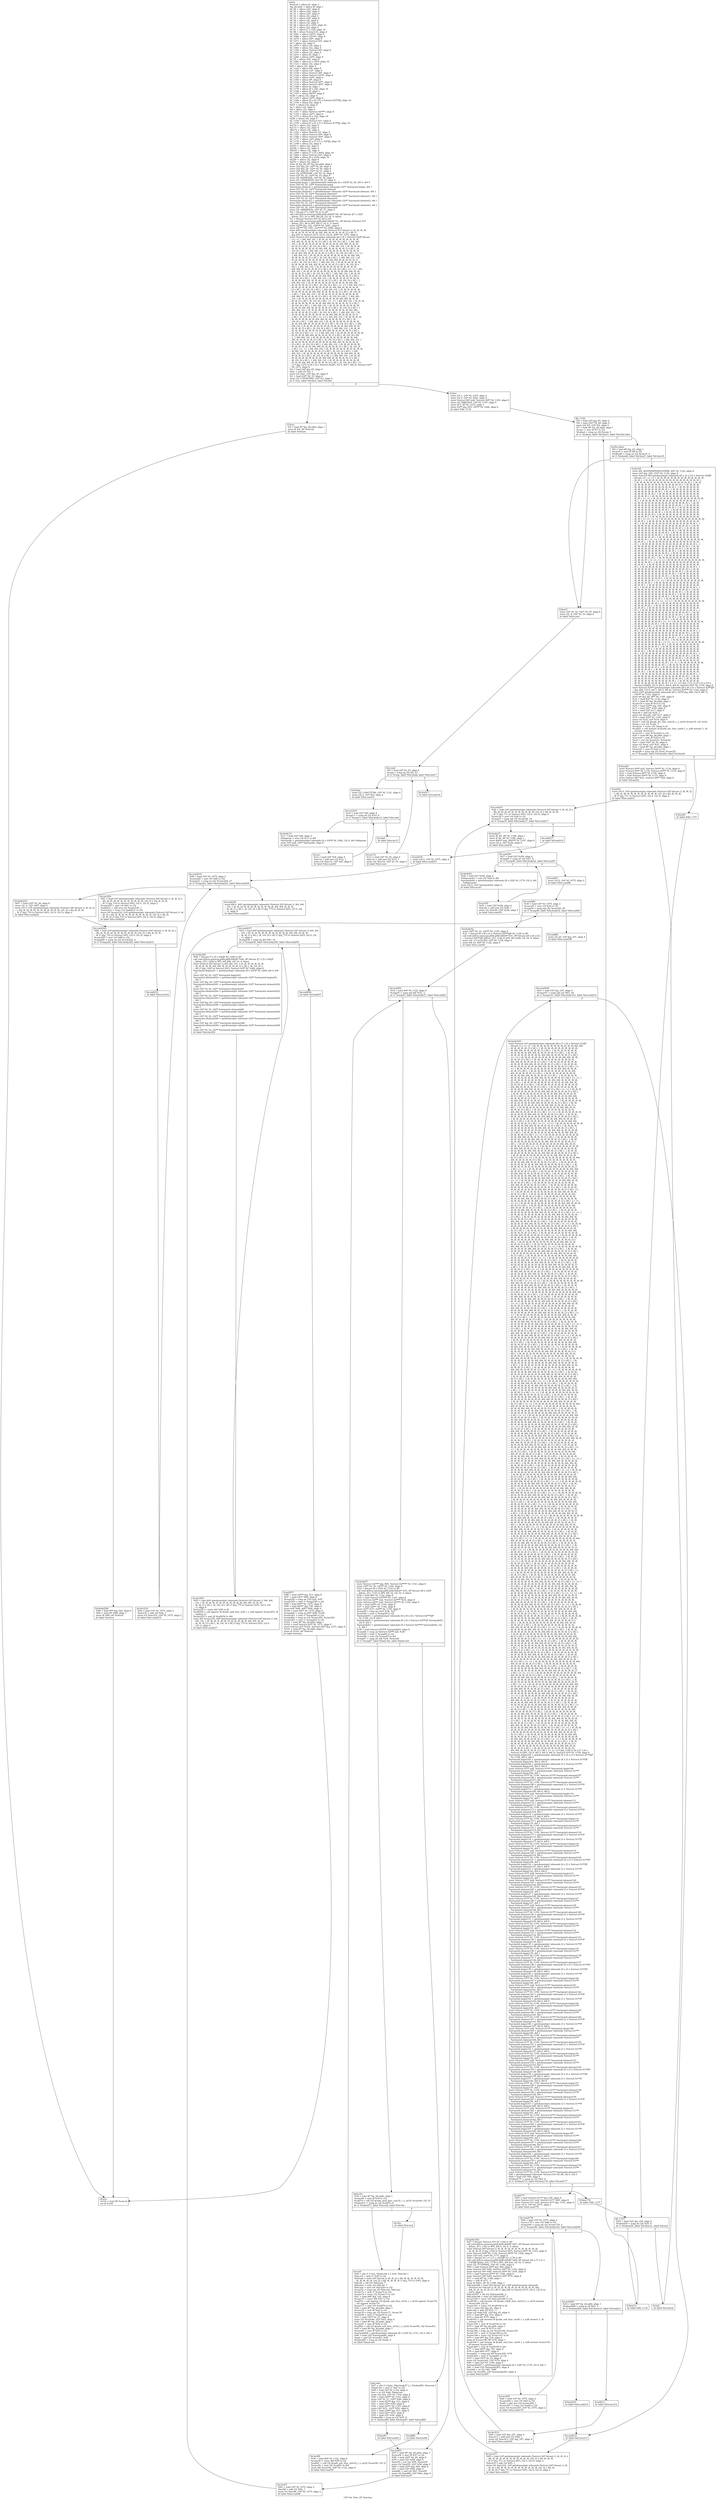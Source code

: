 digraph "CFG for 'func_25' function" {
	label="CFG for 'func_25' function";

	Node0xaaca9a8 [shape=record,label="{entry:\l  %retval = alloca i8, align 1\l  %p_26.addr = alloca i8, align 1\l  %l_28 = alloca i32*, align 8\l  %l_30 = alloca i32*, align 8\l  %l_31 = alloca i32*, align 8\l  %l_32 = alloca i32, align 4\l  %l_33 = alloca i32*, align 8\l  %l_34 = alloca i32, align 4\l  %l_35 = alloca i32, align 4\l  %l_36 = alloca [6 x i32*], align 16\l  %l_37 = alloca i32, align 4\l  %l_41 = alloca [7 x i32], align 16\l  %l_48 = alloca %struct.S3, align 4\l  %l_1081 = alloca i32***, align 8\l  %l_1080 = alloca i32****, align 8\l  %l_1270 = alloca i64*, align 8\l  %l_1271 = alloca %struct.S2*, align 8\l  %i = alloca i32, align 4\l  %l_1075 = alloca i16, align 2\l  %l_1083 = alloca i32, align 4\l  %l_1165 = alloca %struct.S0*, align 8\l  %l_1167 = alloca i32, align 4\l  %l_1233 = alloca i8, align 1\l  %l_1266 = alloca i16**, align 8\l  %l_55 = alloca i32*, align 8\l  %l_1082 = alloca [4 x i16*], align 16\l  %l_1121 = alloca i32, align 4\l  %i9 = alloca i32, align 4\l  %l_1122 = alloca i64, align 8\l  %l_1129 = alloca i32*, align 8\l  %l_1130 = alloca %struct.S0*, align 8\l  %l_1142 = alloca %struct.S2***, align 8\l  %l_1143 = alloca i32**, align 8\l  %l_1195 = alloca i8*, align 8\l  %l_1132 = alloca %struct.S0**, align 8\l  %l_1133 = alloca %struct.S0**, align 8\l  %l_1168 = alloca i8, align 1\l  %l_1179 = alloca [8 x i32], align 16\l  %l_1196 = alloca i8, align 1\l  %l_1197 = alloca i64***, align 8\l  %i38 = alloca i32, align 4\l  %l_1145 = alloca i32**, align 8\l  %l_1146 = alloca [8 x [8 x [4 x %struct.S2***]]], align 16\l  %l_1154 = alloca i32, align 4\l  %i53 = alloca i32, align 4\l  %j = alloca i32, align 4\l  %k = alloca i32, align 4\l  %l_1141 = alloca %struct.S2****, align 8\l  %l_1144 = alloca i32**, align 8\l  %l_1153 = alloca [8 x i32], align 16\l  %i58 = alloca i32, align 4\l  %l_1159 = alloca %struct.S1*, align 8\l  %l_1158 = alloca [4 x [4 x [3 x %struct.S1**]]], align 16\l  %i172 = alloca i32, align 4\l  %j173 = alloca i32, align 4\l  %k174 = alloca i32, align 4\l  %l_1162 = alloca %struct.S3, align 4\l  %l_1163 = alloca %struct.S0*, align 8\l  %l_1166 = alloca %struct.S0**, align 8\l  %l_1177 = alloca i32*, align 8\l  %l_1178 = alloca [4 x [7 x [1 x i32*]]], align 16\l  %l_1198 = alloca i32, align 4\l  %i183 = alloca i32, align 4\l  %j184 = alloca i32, align 4\l  %k185 = alloca i32, align 4\l  %l_1208 = alloca [7 x [5 x i64]], align 16\l  %l_1264 = alloca %struct.S2*, align 8\l  %l_1269 = alloca [9 x i32*], align 16\l  %i250 = alloca i32, align 4\l  %j251 = alloca i32, align 4\l  store i8 %p_26, i8* %p_26.addr, align 1\l  store i32* @g_29, i32** %l_28, align 8\l  store i32* @g_29, i32** %l_30, align 8\l  store i32* @g_29, i32** %l_31, align 8\l  store i32 223930346, i32* %l_32, align 4\l  store i32* %l_32, i32** %l_33, align 8\l  store i32 592943426, i32* %l_34, align 4\l  store i32 1354864529, i32* %l_35, align 4\l  %arrayinit.begin = getelementptr inbounds [6 x i32*]* %l_36, i64 0, i64 0\l  store i32* %l_32, i32** %arrayinit.begin\l  %arrayinit.element = getelementptr inbounds i32** %arrayinit.begin, i64 1\l  store i32* %l_32, i32** %arrayinit.element\l  %arrayinit.element1 = getelementptr inbounds i32** %arrayinit.element, i64 1\l  store i32* %l_32, i32** %arrayinit.element1\l  %arrayinit.element2 = getelementptr inbounds i32** %arrayinit.element1, i64 1\l  store i32* %l_32, i32** %arrayinit.element2\l  %arrayinit.element3 = getelementptr inbounds i32** %arrayinit.element2, i64 1\l  store i32* %l_32, i32** %arrayinit.element3\l  %arrayinit.element4 = getelementptr inbounds i32** %arrayinit.element3, i64 1\l  store i32* %l_32, i32** %arrayinit.element4\l  store i32 -806626634, i32* %l_37, align 4\l  %0 = bitcast [7 x i32]* %l_41 to i8*\l  call void @llvm.memcpy.p0i8.p0i8.i64(i8* %0, i8* bitcast ([7 x i32]*\l... @func_25.l_41 to i8*), i64 28, i32 16, i1 false)\l  %1 = bitcast %struct.S3* %l_48 to i8*\l  call void @llvm.memcpy.p0i8.p0i8.i64(i8* %1, i8* bitcast (%struct.S3*\l... @func_25.l_48 to i8*), i64 4, i32 4, i1 false)\l  store i32*** @g_162, i32**** %l_1081, align 8\l  store i32**** %l_1081, i32***** %l_1080, align 8\l  store i64* getelementptr inbounds (%struct.S1* bitcast (\{ i8, i8, i8, i8,\l... i8, i8, i8, i8, i8, i8, i8, i8, i64, i64, i8, i8, i8, i8, i8, [3 x i8] \}*\l... @g_641 to %struct.S1*), i32 0, i32 4), i64** %l_1270, align 8\l  store %struct.S2* getelementptr inbounds ([8 x [4 x %struct.S2]]* bitcast\l... (\<\{ \<\{ \{ i64, i64, i16, \{ i8, i8, i8, i8, i8, i8, i8, i8, i8, i8, i8, i8,\l... i64, i64, i8, i8, i8, i8, i8, [3 x i8] \}, i8, i16, [4 x i8] \}, \{ i64, i64,\l... i16, \{ i8, i8, i8, i8, i8, i8, i8, i8, i8, i8, i8, i8, i64, i64, i8, i8, i8,\l... i8, i8, [3 x i8] \}, i8, i16, [4 x i8] \}, \{ i64, i64, i16, \{ i8, i8, i8, i8,\l... i8, i8, i8, i8, i8, i8, i8, i8, i64, i64, i8, i8, i8, i8, i8, [3 x i8] \}, i8,\l... i16, [4 x i8] \}, \{ i64, i64, i16, \{ i8, i8, i8, i8, i8, i8, i8, i8, i8, i8,\l... i8, i8, i64, i64, i8, i8, i8, i8, i8, [3 x i8] \}, i8, i16, [4 x i8] \} \}\>, \<\{\l... \{ i64, i64, i16, \{ i8, i8, i8, i8, i8, i8, i8, i8, i8, i8, i8, i8, i64, i64,\l... i8, i8, i8, i8, i8, [3 x i8] \}, i8, i16, [4 x i8] \}, \{ i64, i64, i16, \{ i8,\l... i8, i8, i8, i8, i8, i8, i8, i8, i8, i8, i8, i64, i64, i8, i8, i8, i8, i8, [3\l... x i8] \}, i8, i16, [4 x i8] \}, \{ i64, i64, i16, \{ i8, i8, i8, i8, i8, i8, i8,\l... i8, i8, i8, i8, i8, i64, i64, i8, i8, i8, i8, i8, [3 x i8] \}, i8, i16, [4 x\l... i8] \}, \{ i64, i64, i16, \{ i8, i8, i8, i8, i8, i8, i8, i8, i8, i8, i8, i8,\l... i64, i64, i8, i8, i8, i8, i8, [3 x i8] \}, i8, i16, [4 x i8] \} \}\>, \<\{ \{ i64,\l... i64, i16, \{ i8, i8, i8, i8, i8, i8, i8, i8, i8, i8, i8, i8, i64, i64, i8, i8,\l... i8, i8, i8, [3 x i8] \}, i8, i16, [4 x i8] \}, \{ i64, i64, i16, \{ i8, i8, i8,\l... i8, i8, i8, i8, i8, i8, i8, i8, i8, i64, i64, i8, i8, i8, i8, i8, [3 x i8] \},\l... i8, i16, [4 x i8] \}, \{ i64, i64, i16, \{ i8, i8, i8, i8, i8, i8, i8, i8, i8,\l... i8, i8, i8, i64, i64, i8, i8, i8, i8, i8, [3 x i8] \}, i8, i16, [4 x i8] \}, \{\l... i64, i64, i16, \{ i8, i8, i8, i8, i8, i8, i8, i8, i8, i8, i8, i8, i64, i64,\l... i8, i8, i8, i8, i8, [3 x i8] \}, i8, i16, [4 x i8] \} \}\>, \<\{ \{ i64, i64, i16, \{\l... i8, i8, i8, i8, i8, i8, i8, i8, i8, i8, i8, i8, i64, i64, i8, i8, i8, i8, i8,\l... [3 x i8] \}, i8, i16, [4 x i8] \}, \{ i64, i64, i16, \{ i8, i8, i8, i8, i8, i8,\l... i8, i8, i8, i8, i8, i8, i64, i64, i8, i8, i8, i8, i8, [3 x i8] \}, i8, i16, [4\l... x i8] \}, \{ i64, i64, i16, \{ i8, i8, i8, i8, i8, i8, i8, i8, i8, i8, i8, i8,\l... i64, i64, i8, i8, i8, i8, i8, [3 x i8] \}, i8, i16, [4 x i8] \}, \{ i64, i64,\l... i16, \{ i8, i8, i8, i8, i8, i8, i8, i8, i8, i8, i8, i8, i64, i64, i8, i8, i8,\l... i8, i8, [3 x i8] \}, i8, i16, [4 x i8] \} \}\>, \<\{ \{ i64, i64, i16, \{ i8, i8, i8,\l... i8, i8, i8, i8, i8, i8, i8, i8, i8, i64, i64, i8, i8, i8, i8, i8, [3 x i8] \},\l... i8, i16, [4 x i8] \}, \{ i64, i64, i16, \{ i8, i8, i8, i8, i8, i8, i8, i8, i8,\l... i8, i8, i8, i64, i64, i8, i8, i8, i8, i8, [3 x i8] \}, i8, i16, [4 x i8] \}, \{\l... i64, i64, i16, \{ i8, i8, i8, i8, i8, i8, i8, i8, i8, i8, i8, i8, i64, i64,\l... i8, i8, i8, i8, i8, [3 x i8] \}, i8, i16, [4 x i8] \}, \{ i64, i64, i16, \{ i8,\l... i8, i8, i8, i8, i8, i8, i8, i8, i8, i8, i8, i64, i64, i8, i8, i8, i8, i8, [3\l... x i8] \}, i8, i16, [4 x i8] \} \}\>, \<\{ \{ i64, i64, i16, \{ i8, i8, i8, i8, i8,\l... i8, i8, i8, i8, i8, i8, i8, i64, i64, i8, i8, i8, i8, i8, [3 x i8] \}, i8,\l... i16, [4 x i8] \}, \{ i64, i64, i16, \{ i8, i8, i8, i8, i8, i8, i8, i8, i8, i8,\l... i8, i8, i64, i64, i8, i8, i8, i8, i8, [3 x i8] \}, i8, i16, [4 x i8] \}, \{ i64,\l... i64, i16, \{ i8, i8, i8, i8, i8, i8, i8, i8, i8, i8, i8, i8, i64, i64, i8, i8,\l... i8, i8, i8, [3 x i8] \}, i8, i16, [4 x i8] \}, \{ i64, i64, i16, \{ i8, i8, i8,\l... i8, i8, i8, i8, i8, i8, i8, i8, i8, i64, i64, i8, i8, i8, i8, i8, [3 x i8] \},\l... i8, i16, [4 x i8] \} \}\>, \<\{ \{ i64, i64, i16, \{ i8, i8, i8, i8, i8, i8, i8, i8,\l... i8, i8, i8, i8, i64, i64, i8, i8, i8, i8, i8, [3 x i8] \}, i8, i16, [4 x i8]\l... \}, \{ i64, i64, i16, \{ i8, i8, i8, i8, i8, i8, i8, i8, i8, i8, i8, i8, i64,\l... i64, i8, i8, i8, i8, i8, [3 x i8] \}, i8, i16, [4 x i8] \}, \{ i64, i64, i16, \{\l... i8, i8, i8, i8, i8, i8, i8, i8, i8, i8, i8, i8, i64, i64, i8, i8, i8, i8, i8,\l... [3 x i8] \}, i8, i16, [4 x i8] \}, \{ i64, i64, i16, \{ i8, i8, i8, i8, i8, i8,\l... i8, i8, i8, i8, i8, i8, i64, i64, i8, i8, i8, i8, i8, [3 x i8] \}, i8, i16, [4\l... x i8] \} \}\>, \<\{ \{ i64, i64, i16, \{ i8, i8, i8, i8, i8, i8, i8, i8, i8, i8, i8,\l... i8, i64, i64, i8, i8, i8, i8, i8, [3 x i8] \}, i8, i16, [4 x i8] \}, \{ i64,\l... i64, i16, \{ i8, i8, i8, i8, i8, i8, i8, i8, i8, i8, i8, i8, i64, i64, i8, i8,\l... i8, i8, i8, [3 x i8] \}, i8, i16, [4 x i8] \}, \{ i64, i64, i16, \{ i8, i8, i8,\l... i8, i8, i8, i8, i8, i8, i8, i8, i8, i64, i64, i8, i8, i8, i8, i8, [3 x i8] \},\l... i8, i16, [4 x i8] \}, \{ i64, i64, i16, \{ i8, i8, i8, i8, i8, i8, i8, i8, i8,\l... i8, i8, i8, i64, i64, i8, i8, i8, i8, i8, [3 x i8] \}, i8, i16, [4 x i8] \} \}\>\l... \}\>* @g_1272 to [8 x [4 x %struct.S2]]*), i32 0, i64 7, i64 2), %struct.S2**\l... %l_1271, align 8\l  %2 = load i32* @g_45, align 4\l  %inc = add i32 %2, 1\l  store i32 %inc, i32* @g_45, align 4\l  %3 = load i32** %l_33, align 8\l  store i32 1720507955, i32* %3, align 4\l  br i1 true, label %if.then, label %if.else\l|{<s0>T|<s1>F}}"];
	Node0xaaca9a8:s0 -> Node0xaaca9d8;
	Node0xaaca9a8:s1 -> Node0xaacaa08;
	Node0xaaca9d8 [shape=record,label="{if.then:                                          \l  %4 = load i8* %p_26.addr, align 1\l  store i8 %4, i8* %retval\l  br label %return\l}"];
	Node0xaaca9d8 -> Node0xaacb698;
	Node0xaacaa08 [shape=record,label="{if.else:                                          \l  store i16 1, i16* %l_1075, align 2\l  store i32 0, i32* %l_1083, align 4\l  store %struct.S0* null, %struct.S0** %l_1165, align 8\l  store i32 54863595, i32* %l_1167, align 4\l  store i8 5, i8* %l_1233, align 1\l  store i16** @g_610, i16*** %l_1266, align 8\l  br label %lbl_1134\l}"];
	Node0xaacaa08 -> Node0xaacaa38;
	Node0xaacaa38 [shape=record,label="{lbl_1134:                                         \l  %5 = load i32* @g_45, align 4\l  %6 = load i32** %l_28, align 8\l  store i32 %5, i32* %6, align 4\l  %7 = load i8* %p_26.addr, align 1\l  %conv = zext i8 %7 to i32\l  %tobool = icmp ne i32 %conv, 0\l  br i1 %tobool, label %if.then7, label %lor.lhs.false\l|{<s0>T|<s1>F}}"];
	Node0xaacaa38:s0 -> Node0xaacaa98;
	Node0xaacaa38:s1 -> Node0xaacaa68;
	Node0xaacaa68 [shape=record,label="{lor.lhs.false:                                    \l  %8 = load i8* @g_42, align 1\l  %conv5 = sext i8 %8 to i32\l  %tobool6 = icmp ne i32 %conv5, 0\l  br i1 %tobool6, label %if.then7, label %if.else18\l|{<s0>T|<s1>F}}"];
	Node0xaacaa68:s0 -> Node0xaacaa98;
	Node0xaacaa68:s1 -> Node0xaacac48;
	Node0xaacaa98 [shape=record,label="{if.then7:                                         \l  store i32* %l_32, i32** %l_55, align 8\l  store i32 -8, i32* %l_35, align 4\l  br label %for.cond\l}"];
	Node0xaacaa98 -> Node0xaacaac8;
	Node0xaacaac8 [shape=record,label="{for.cond:                                         \l  %9 = load i32* %l_35, align 4\l  %cmp = icmp eq i32 %9, 23\l  br i1 %cmp, label %for.body, label %for.end17\l|{<s0>T|<s1>F}}"];
	Node0xaacaac8:s0 -> Node0xaacaaf8;
	Node0xaacaac8:s1 -> Node0xaacac18;
	Node0xaacaaf8 [shape=record,label="{for.body:                                         \l  store i32 1184372796, i32* %l_1121, align 4\l  store i32 0, i32* %i9, align 4\l  br label %for.cond10\l}"];
	Node0xaacaaf8 -> Node0xaacab28;
	Node0xaacab28 [shape=record,label="{for.cond10:                                       \l  %10 = load i32* %i9, align 4\l  %cmp11 = icmp slt i32 %10, 4\l  br i1 %cmp11, label %for.body13, label %for.end\l|{<s0>T|<s1>F}}"];
	Node0xaacab28:s0 -> Node0xaacab58;
	Node0xaacab28:s1 -> Node0xaacabb8;
	Node0xaacab58 [shape=record,label="{for.body13:                                       \l  %11 = load i32* %i9, align 4\l  %idxprom = sext i32 %11 to i64\l  %arrayidx = getelementptr inbounds [4 x i16*]* %l_1082, i32 0, i64 %idxprom\l  store i16* null, i16** %arrayidx, align 8\l  br label %for.inc\l}"];
	Node0xaacab58 -> Node0xaacab88;
	Node0xaacab88 [shape=record,label="{for.inc:                                          \l  %12 = load i32* %i9, align 4\l  %inc14 = add nsw i32 %12, 1\l  store i32 %inc14, i32* %i9, align 4\l  br label %for.cond10\l}"];
	Node0xaacab88 -> Node0xaacab28;
	Node0xaacabb8 [shape=record,label="{for.end:                                          \l  br label %for.inc15\l}"];
	Node0xaacabb8 -> Node0xaacabe8;
	Node0xaacabe8 [shape=record,label="{for.inc15:                                        \l  %13 = load i32* %l_35, align 4\l  %inc16 = add nsw i32 %13, 1\l  store i32 %inc16, i32* %l_35, align 4\l  br label %for.cond\l}"];
	Node0xaacabe8 -> Node0xaacaac8;
	Node0xaacac18 [shape=record,label="{for.end17:                                        \l  br label %if.end218\l}"];
	Node0xaacac18 -> Node0xaacb3f8;
	Node0xaacac48 [shape=record,label="{if.else18:                                        \l  store i64 -4616509950992105996, i64* %l_1122, align 8\l  store i32* @g_100, i32** %l_1129, align 8\l  store %struct.S0* getelementptr inbounds ([5 x [2 x [10 x %struct.S0]]]*\l... bitcast (\<\{ \<\{ \<\{ \{ i8, i8, i8, i8, i8, i8, i8, i8, i8, i8, i8, i8, i8, i8,\l... i8, i8 \}, \{ i8, i8, i8, i8, i8, i8, i8, i8, i8, i8, i8, i8, i8, i8, i8, i8 \},\l... \{ i8, i8, i8, i8, i8, i8, i8, i8, i8, i8, i8, i8, i8, i8, i8, i8 \}, \{ i8, i8,\l... i8, i8, i8, i8, i8, i8, i8, i8, i8, i8, i8, i8, i8, i8 \}, \{ i8, i8, i8, i8,\l... i8, i8, i8, i8, i8, i8, i8, i8, i8, i8, i8, i8 \}, \{ i8, i8, i8, i8, i8, i8,\l... i8, i8, i8, i8, i8, i8, i8, i8, i8, i8 \}, \{ i8, i8, i8, i8, i8, i8, i8, i8,\l... i8, i8, i8, i8, i8, i8, i8, i8 \}, \{ i8, i8, i8, i8, i8, i8, i8, i8, i8, i8,\l... i8, i8, i8, i8, i8, i8 \}, \{ i8, i8, i8, i8, i8, i8, i8, i8, i8, i8, i8, i8,\l... i8, i8, i8, i8 \}, \{ i8, i8, i8, i8, i8, i8, i8, i8, i8, i8, i8, i8, i8, i8,\l... i8, i8 \} \}\>, \<\{ \{ i8, i8, i8, i8, i8, i8, i8, i8, i8, i8, i8, i8, i8, i8, i8,\l... i8 \}, \{ i8, i8, i8, i8, i8, i8, i8, i8, i8, i8, i8, i8, i8, i8, i8, i8 \}, \{\l... i8, i8, i8, i8, i8, i8, i8, i8, i8, i8, i8, i8, i8, i8, i8, i8 \}, \{ i8, i8,\l... i8, i8, i8, i8, i8, i8, i8, i8, i8, i8, i8, i8, i8, i8 \}, \{ i8, i8, i8, i8,\l... i8, i8, i8, i8, i8, i8, i8, i8, i8, i8, i8, i8 \}, \{ i8, i8, i8, i8, i8, i8,\l... i8, i8, i8, i8, i8, i8, i8, i8, i8, i8 \}, \{ i8, i8, i8, i8, i8, i8, i8, i8,\l... i8, i8, i8, i8, i8, i8, i8, i8 \}, \{ i8, i8, i8, i8, i8, i8, i8, i8, i8, i8,\l... i8, i8, i8, i8, i8, i8 \}, \{ i8, i8, i8, i8, i8, i8, i8, i8, i8, i8, i8, i8,\l... i8, i8, i8, i8 \}, \{ i8, i8, i8, i8, i8, i8, i8, i8, i8, i8, i8, i8, i8, i8,\l... i8, i8 \} \}\> \}\>, \<\{ \<\{ \{ i8, i8, i8, i8, i8, i8, i8, i8, i8, i8, i8, i8, i8,\l... i8, i8, i8 \}, \{ i8, i8, i8, i8, i8, i8, i8, i8, i8, i8, i8, i8, i8, i8, i8,\l... i8 \}, \{ i8, i8, i8, i8, i8, i8, i8, i8, i8, i8, i8, i8, i8, i8, i8, i8 \}, \{\l... i8, i8, i8, i8, i8, i8, i8, i8, i8, i8, i8, i8, i8, i8, i8, i8 \}, \{ i8, i8,\l... i8, i8, i8, i8, i8, i8, i8, i8, i8, i8, i8, i8, i8, i8 \}, \{ i8, i8, i8, i8,\l... i8, i8, i8, i8, i8, i8, i8, i8, i8, i8, i8, i8 \}, \{ i8, i8, i8, i8, i8, i8,\l... i8, i8, i8, i8, i8, i8, i8, i8, i8, i8 \}, \{ i8, i8, i8, i8, i8, i8, i8, i8,\l... i8, i8, i8, i8, i8, i8, i8, i8 \}, \{ i8, i8, i8, i8, i8, i8, i8, i8, i8, i8,\l... i8, i8, i8, i8, i8, i8 \}, \{ i8, i8, i8, i8, i8, i8, i8, i8, i8, i8, i8, i8,\l... i8, i8, i8, i8 \} \}\>, \<\{ \{ i8, i8, i8, i8, i8, i8, i8, i8, i8, i8, i8, i8, i8,\l... i8, i8, i8 \}, \{ i8, i8, i8, i8, i8, i8, i8, i8, i8, i8, i8, i8, i8, i8, i8,\l... i8 \}, \{ i8, i8, i8, i8, i8, i8, i8, i8, i8, i8, i8, i8, i8, i8, i8, i8 \}, \{\l... i8, i8, i8, i8, i8, i8, i8, i8, i8, i8, i8, i8, i8, i8, i8, i8 \}, \{ i8, i8,\l... i8, i8, i8, i8, i8, i8, i8, i8, i8, i8, i8, i8, i8, i8 \}, \{ i8, i8, i8, i8,\l... i8, i8, i8, i8, i8, i8, i8, i8, i8, i8, i8, i8 \}, \{ i8, i8, i8, i8, i8, i8,\l... i8, i8, i8, i8, i8, i8, i8, i8, i8, i8 \}, \{ i8, i8, i8, i8, i8, i8, i8, i8,\l... i8, i8, i8, i8, i8, i8, i8, i8 \}, \{ i8, i8, i8, i8, i8, i8, i8, i8, i8, i8,\l... i8, i8, i8, i8, i8, i8 \}, \{ i8, i8, i8, i8, i8, i8, i8, i8, i8, i8, i8, i8,\l... i8, i8, i8, i8 \} \}\> \}\>, \<\{ \<\{ \{ i8, i8, i8, i8, i8, i8, i8, i8, i8, i8, i8,\l... i8, i8, i8, i8, i8 \}, \{ i8, i8, i8, i8, i8, i8, i8, i8, i8, i8, i8, i8, i8,\l... i8, i8, i8 \}, \{ i8, i8, i8, i8, i8, i8, i8, i8, i8, i8, i8, i8, i8, i8, i8,\l... i8 \}, \{ i8, i8, i8, i8, i8, i8, i8, i8, i8, i8, i8, i8, i8, i8, i8, i8 \}, \{\l... i8, i8, i8, i8, i8, i8, i8, i8, i8, i8, i8, i8, i8, i8, i8, i8 \}, \{ i8, i8,\l... i8, i8, i8, i8, i8, i8, i8, i8, i8, i8, i8, i8, i8, i8 \}, \{ i8, i8, i8, i8,\l... i8, i8, i8, i8, i8, i8, i8, i8, i8, i8, i8, i8 \}, \{ i8, i8, i8, i8, i8, i8,\l... i8, i8, i8, i8, i8, i8, i8, i8, i8, i8 \}, \{ i8, i8, i8, i8, i8, i8, i8, i8,\l... i8, i8, i8, i8, i8, i8, i8, i8 \}, \{ i8, i8, i8, i8, i8, i8, i8, i8, i8, i8,\l... i8, i8, i8, i8, i8, i8 \} \}\>, \<\{ \{ i8, i8, i8, i8, i8, i8, i8, i8, i8, i8, i8,\l... i8, i8, i8, i8, i8 \}, \{ i8, i8, i8, i8, i8, i8, i8, i8, i8, i8, i8, i8, i8,\l... i8, i8, i8 \}, \{ i8, i8, i8, i8, i8, i8, i8, i8, i8, i8, i8, i8, i8, i8, i8,\l... i8 \}, \{ i8, i8, i8, i8, i8, i8, i8, i8, i8, i8, i8, i8, i8, i8, i8, i8 \}, \{\l... i8, i8, i8, i8, i8, i8, i8, i8, i8, i8, i8, i8, i8, i8, i8, i8 \}, \{ i8, i8,\l... i8, i8, i8, i8, i8, i8, i8, i8, i8, i8, i8, i8, i8, i8 \}, \{ i8, i8, i8, i8,\l... i8, i8, i8, i8, i8, i8, i8, i8, i8, i8, i8, i8 \}, \{ i8, i8, i8, i8, i8, i8,\l... i8, i8, i8, i8, i8, i8, i8, i8, i8, i8 \}, \{ i8, i8, i8, i8, i8, i8, i8, i8,\l... i8, i8, i8, i8, i8, i8, i8, i8 \}, \{ i8, i8, i8, i8, i8, i8, i8, i8, i8, i8,\l... i8, i8, i8, i8, i8, i8 \} \}\> \}\>, \<\{ \<\{ \{ i8, i8, i8, i8, i8, i8, i8, i8, i8,\l... i8, i8, i8, i8, i8, i8, i8 \}, \{ i8, i8, i8, i8, i8, i8, i8, i8, i8, i8, i8,\l... i8, i8, i8, i8, i8 \}, \{ i8, i8, i8, i8, i8, i8, i8, i8, i8, i8, i8, i8, i8,\l... i8, i8, i8 \}, \{ i8, i8, i8, i8, i8, i8, i8, i8, i8, i8, i8, i8, i8, i8, i8,\l... i8 \}, \{ i8, i8, i8, i8, i8, i8, i8, i8, i8, i8, i8, i8, i8, i8, i8, i8 \}, \{\l... i8, i8, i8, i8, i8, i8, i8, i8, i8, i8, i8, i8, i8, i8, i8, i8 \}, \{ i8, i8,\l... i8, i8, i8, i8, i8, i8, i8, i8, i8, i8, i8, i8, i8, i8 \}, \{ i8, i8, i8, i8,\l... i8, i8, i8, i8, i8, i8, i8, i8, i8, i8, i8, i8 \}, \{ i8, i8, i8, i8, i8, i8,\l... i8, i8, i8, i8, i8, i8, i8, i8, i8, i8 \}, \{ i8, i8, i8, i8, i8, i8, i8, i8,\l... i8, i8, i8, i8, i8, i8, i8, i8 \} \}\>, \<\{ \{ i8, i8, i8, i8, i8, i8, i8, i8, i8,\l... i8, i8, i8, i8, i8, i8, i8 \}, \{ i8, i8, i8, i8, i8, i8, i8, i8, i8, i8, i8,\l... i8, i8, i8, i8, i8 \}, \{ i8, i8, i8, i8, i8, i8, i8, i8, i8, i8, i8, i8, i8,\l... i8, i8, i8 \}, \{ i8, i8, i8, i8, i8, i8, i8, i8, i8, i8, i8, i8, i8, i8, i8,\l... i8 \}, \{ i8, i8, i8, i8, i8, i8, i8, i8, i8, i8, i8, i8, i8, i8, i8, i8 \}, \{\l... i8, i8, i8, i8, i8, i8, i8, i8, i8, i8, i8, i8, i8, i8, i8, i8 \}, \{ i8, i8,\l... i8, i8, i8, i8, i8, i8, i8, i8, i8, i8, i8, i8, i8, i8 \}, \{ i8, i8, i8, i8,\l... i8, i8, i8, i8, i8, i8, i8, i8, i8, i8, i8, i8 \}, \{ i8, i8, i8, i8, i8, i8,\l... i8, i8, i8, i8, i8, i8, i8, i8, i8, i8 \}, \{ i8, i8, i8, i8, i8, i8, i8, i8,\l... i8, i8, i8, i8, i8, i8, i8, i8 \} \}\> \}\>, \<\{ \<\{ \{ i8, i8, i8, i8, i8, i8, i8,\l... i8, i8, i8, i8, i8, i8, i8, i8, i8 \}, \{ i8, i8, i8, i8, i8, i8, i8, i8, i8,\l... i8, i8, i8, i8, i8, i8, i8 \}, \{ i8, i8, i8, i8, i8, i8, i8, i8, i8, i8, i8,\l... i8, i8, i8, i8, i8 \}, \{ i8, i8, i8, i8, i8, i8, i8, i8, i8, i8, i8, i8, i8,\l... i8, i8, i8 \}, \{ i8, i8, i8, i8, i8, i8, i8, i8, i8, i8, i8, i8, i8, i8, i8,\l... i8 \}, \{ i8, i8, i8, i8, i8, i8, i8, i8, i8, i8, i8, i8, i8, i8, i8, i8 \}, \{\l... i8, i8, i8, i8, i8, i8, i8, i8, i8, i8, i8, i8, i8, i8, i8, i8 \}, \{ i8, i8,\l... i8, i8, i8, i8, i8, i8, i8, i8, i8, i8, i8, i8, i8, i8 \}, \{ i8, i8, i8, i8,\l... i8, i8, i8, i8, i8, i8, i8, i8, i8, i8, i8, i8 \}, \{ i8, i8, i8, i8, i8, i8,\l... i8, i8, i8, i8, i8, i8, i8, i8, i8, i8 \} \}\>, \<\{ \{ i8, i8, i8, i8, i8, i8, i8,\l... i8, i8, i8, i8, i8, i8, i8, i8, i8 \}, \{ i8, i8, i8, i8, i8, i8, i8, i8, i8,\l... i8, i8, i8, i8, i8, i8, i8 \}, \{ i8, i8, i8, i8, i8, i8, i8, i8, i8, i8, i8,\l... i8, i8, i8, i8, i8 \}, \{ i8, i8, i8, i8, i8, i8, i8, i8, i8, i8, i8, i8, i8,\l... i8, i8, i8 \}, \{ i8, i8, i8, i8, i8, i8, i8, i8, i8, i8, i8, i8, i8, i8, i8,\l... i8 \}, \{ i8, i8, i8, i8, i8, i8, i8, i8, i8, i8, i8, i8, i8, i8, i8, i8 \}, \{\l... i8, i8, i8, i8, i8, i8, i8, i8, i8, i8, i8, i8, i8, i8, i8, i8 \}, \{ i8, i8,\l... i8, i8, i8, i8, i8, i8, i8, i8, i8, i8, i8, i8, i8, i8 \}, \{ i8, i8, i8, i8,\l... i8, i8, i8, i8, i8, i8, i8, i8, i8, i8, i8, i8 \}, \{ i8, i8, i8, i8, i8, i8,\l... i8, i8, i8, i8, i8, i8, i8, i8, i8, i8 \} \}\> \}\> \}\>* @g_1131 to [5 x [2 x [10 x\l... %struct.S0]]]*), i32 0, i64 2, i64 0, i64 0), %struct.S0** %l_1130, align 8\l  store %struct.S2*** getelementptr inbounds ([8 x [6 x [5 x %struct.S2**]]]*\l... @g_946, i32 0, i64 1, i64 5, i64 4), %struct.S2**** %l_1142, align 8\l  store i32** getelementptr inbounds ([9 x i32*]* @g_368, i32 0, i64 7),\l... i32*** %l_1143, align 8\l  store i8* @g_40, i8** %l_1195, align 8\l  %14 = load i64* %l_1122, align 8\l  %15 = load i8* %p_26.addr, align 1\l  %conv19 = zext i8 %15 to i32\l  %16 = load i32*** @g_162, align 8\l  %17 = load i32** %16, align 8\l  %18 = load i32* %17, align 4\l  %inc20 = add i32 %18, 1\l  store i32 %inc20, i32* %17, align 4\l  %19 = load i32** %l_1129, align 8\l  store i32 %18, i32* %19, align 4\l  %call = call i32 @safe_div_func_uint32_t_u_u(i32 %conv19, i32 %18)\l  %neg = xor i32 %call, -1\l  %conv21 = trunc i32 %neg to i8\l  %call22 = call zeroext i8 @safe_div_func_uint8_t_u_u(i8 zeroext 1, i8\l... zeroext %conv21)\l  %conv23 = zext i8 %call22 to i32\l  %20 = load i8* %p_26.addr, align 1\l  %conv24 = zext i8 %20 to i32\l  %xor = xor i32 %conv23, %conv24\l  %21 = load i32** %l_30, align 8\l  store i32 %xor, i32* %21, align 4\l  %22 = load i8* %p_26.addr, align 1\l  %conv25 = zext i8 %22 to i32\l  %cmp26 = icmp sgt i32 %xor, %conv25\l  br i1 %cmp26, label %if.then28, label %if.else29\l|{<s0>T|<s1>F}}"];
	Node0xaacac48:s0 -> Node0xaacac78;
	Node0xaacac48:s1 -> Node0xaacaca8;
	Node0xaacac78 [shape=record,label="{if.then28:                                        \l  store %struct.S0** null, %struct.S0*** %l_1132, align 8\l  store %struct.S0** %l_1130, %struct.S0*** %l_1133, align 8\l  %23 = load %struct.S0** %l_1130, align 8\l  %24 = load %struct.S0*** %l_1133, align 8\l  store %struct.S0* %23, %struct.S0** %24, align 8\l  br label %if.end32\l}"];
	Node0xaacac78 -> Node0xaacad68;
	Node0xaacaca8 [shape=record,label="{if.else29:                                        \l  br label %lbl_1157\l}"];
	Node0xaacaca8 -> Node0xaacacd8;
	Node0xaacacd8 [shape=record,label="{lbl_1157:                                         \l  %25 = load i32* @g_104, align 4\l  %tobool30 = icmp ne i32 %25, 0\l  br i1 %tobool30, label %if.then31, label %if.end\l|{<s0>T|<s1>F}}"];
	Node0xaacacd8:s0 -> Node0xaacad08;
	Node0xaacacd8:s1 -> Node0xaacad38;
	Node0xaacad08 [shape=record,label="{if.then31:                                        \l  br label %lbl_1134\l}"];
	Node0xaacad08 -> Node0xaacaa38;
	Node0xaacad38 [shape=record,label="{if.end:                                           \l  br label %if.end32\l}"];
	Node0xaacad38 -> Node0xaacad68;
	Node0xaacad68 [shape=record,label="{if.end32:                                         \l  store i16 0, i16* getelementptr inbounds (%struct.S4* bitcast (\{ i8, i8, [2\l... x i8], i8, i8, i8, i8, i8, i8, i8, i8, i8, i8, i8, i16, [2 x i8], i8, i8, i8,\l... i8 \}* @g_711 to %struct.S4*), i32 0, i32 5), align 2\l  br label %for.cond33\l}"];
	Node0xaacad68 -> Node0xaacad98;
	Node0xaacad98 [shape=record,label="{for.cond33:                                       \l  %26 = load i16* getelementptr inbounds (%struct.S4* bitcast (\{ i8, i8, [2 x\l... i8], i8, i8, i8, i8, i8, i8, i8, i8, i8, i8, i8, i16, [2 x i8], i8, i8, i8,\l... i8 \}* @g_711 to %struct.S4*), i32 0, i32 5), align 2\l  %conv34 = zext i16 %26 to i32\l  %cmp35 = icmp sgt i32 %conv34, 52\l  br i1 %cmp35, label %for.body37, label %for.end217\l|{<s0>T|<s1>F}}"];
	Node0xaacad98:s0 -> Node0xaacadc8;
	Node0xaacad98:s1 -> Node0xaacb3c8;
	Node0xaacadc8 [shape=record,label="{for.body37:                                       \l  store i8 -85, i8* %l_1168, align 1\l  store i8 50, i8* %l_1196, align 1\l  store i64*** null, i64**** %l_1197, align 8\l  store i32 0, i32* %i38, align 4\l  br label %for.cond39\l}"];
	Node0xaacadc8 -> Node0xaacadf8;
	Node0xaacadf8 [shape=record,label="{for.cond39:                                       \l  %27 = load i32* %i38, align 4\l  %cmp40 = icmp slt i32 %27, 8\l  br i1 %cmp40, label %for.body42, label %for.end47\l|{<s0>T|<s1>F}}"];
	Node0xaacadf8:s0 -> Node0xaacae28;
	Node0xaacadf8:s1 -> Node0xaacae88;
	Node0xaacae28 [shape=record,label="{for.body42:                                       \l  %28 = load i32* %i38, align 4\l  %idxprom43 = sext i32 %28 to i64\l  %arrayidx44 = getelementptr inbounds [8 x i32]* %l_1179, i32 0, i64\l... %idxprom43\l  store i32 0, i32* %arrayidx44, align 4\l  br label %for.inc45\l}"];
	Node0xaacae28 -> Node0xaacae58;
	Node0xaacae58 [shape=record,label="{for.inc45:                                        \l  %29 = load i32* %i38, align 4\l  %inc46 = add nsw i32 %29, 1\l  store i32 %inc46, i32* %i38, align 4\l  br label %for.cond39\l}"];
	Node0xaacae58 -> Node0xaacadf8;
	Node0xaacae88 [shape=record,label="{for.end47:                                        \l  store i16 0, i16* %l_1075, align 2\l  br label %for.cond48\l}"];
	Node0xaacae88 -> Node0xaacaeb8;
	Node0xaacaeb8 [shape=record,label="{for.cond48:                                       \l  %30 = load i16* %l_1075, align 2\l  %conv49 = zext i16 %30 to i32\l  %cmp50 = icmp sge i32 %conv49, 45\l  br i1 %cmp50, label %for.body52, label %for.end99\l|{<s0>T|<s1>F}}"];
	Node0xaacaeb8:s0 -> Node0xaacaee8;
	Node0xaacaeb8:s1 -> Node0xaacb128;
	Node0xaacaee8 [shape=record,label="{for.body52:                                       \l  store i32** %l_33, i32*** %l_1145, align 8\l  %31 = bitcast [8 x [8 x [4 x %struct.S2***]]]* %l_1146 to i8*\l  call void @llvm.memcpy.p0i8.p0i8.i64(i8* %31, i8* bitcast ([8 x [8 x [4 x\l... %struct.S2***]]]* @func_25.l_1146 to i8*), i64 2048, i32 16, i1 false)\l  store i32 -1112121264, i32* %l_1154, align 4\l  store i64 23, i64* %l_1122, align 8\l  br label %for.cond54\l}"];
	Node0xaacaee8 -> Node0xaacaf18;
	Node0xaacaf18 [shape=record,label="{for.cond54:                                       \l  %32 = load i64* %l_1122, align 8\l  %cmp55 = icmp sgt i64 %32, -1\l  br i1 %cmp55, label %for.body57, label %for.end93\l|{<s0>T|<s1>F}}"];
	Node0xaacaf18:s0 -> Node0xaacaf48;
	Node0xaacaf18:s1 -> Node0xaacb0c8;
	Node0xaacaf48 [shape=record,label="{for.body57:                                       \l  store %struct.S2**** @g_945, %struct.S2***** %l_1141, align 8\l  store i32** %l_30, i32*** %l_1144, align 8\l  %33 = bitcast [8 x i32]* %l_1153 to i8*\l  call void @llvm.memcpy.p0i8.p0i8.i64(i8* %33, i8* bitcast ([8 x i32]*\l... @func_25.l_1153 to i8*), i64 32, i32 16, i1 false)\l  %34 = load i64* %l_1122, align 8\l  %35 = load %struct.S2***** %l_1141, align 8\l  store %struct.S2*** null, %struct.S2**** %35, align 8\l  store %struct.S2*** null, %struct.S2**** %l_1142, align 8\l  %36 = load i32*** %l_1143, align 8\l  %37 = load i32*** %l_1144, align 8\l  store i32** %37, i32*** %l_1145, align 8\l  %cmp59 = icmp eq i32** %36, %37\l  %conv60 = zext i1 %cmp59 to i32\l  %arrayidx61 = getelementptr inbounds [8 x [8 x [4 x %struct.S2***]]]*\l... %l_1146, i32 0, i64 0\l  %arrayidx62 = getelementptr inbounds [8 x [4 x %struct.S2***]]* %arrayidx61,\l... i32 0, i64 3\l  %arrayidx63 = getelementptr inbounds [4 x %struct.S2***]* %arrayidx62, i32\l... 0, i64 3\l  %38 = load %struct.S2**** %arrayidx63, align 8\l  %cmp64 = icmp ne %struct.S2*** null, %38\l  %conv65 = zext i1 %cmp64 to i32\l  %conv66 = sext i32 %conv65 to i64\l  %cmp67 = icmp sle i64 %34, %conv66\l  br i1 %cmp67, label %land.rhs, label %land.end\l|{<s0>T|<s1>F}}"];
	Node0xaacaf48:s0 -> Node0xaacaf78;
	Node0xaacaf48:s1 -> Node0xaacb008;
	Node0xaacaf78 [shape=record,label="{land.rhs:                                         \l  %39 = load i8* %p_26.addr, align 1\l  %conv69 = zext i8 %39 to i32\l  %call70 = call i32 @safe_mod_func_uint32_t_u_u(i32 %conv69, i32 -5)\l  %tobool71 = icmp ne i32 %call70, 0\l  br i1 %tobool71, label %lor.end, label %lor.rhs\l|{<s0>T|<s1>F}}"];
	Node0xaacaf78:s0 -> Node0xaacafd8;
	Node0xaacaf78:s1 -> Node0xaacafa8;
	Node0xaacafa8 [shape=record,label="{lor.rhs:                                          \l  br label %lor.end\l}"];
	Node0xaacafa8 -> Node0xaacafd8;
	Node0xaacafd8 [shape=record,label="{lor.end:                                          \l  %40 = phi i1 [ true, %land.rhs ], [ true, %lor.rhs ]\l  %lor.ext = zext i1 %40 to i32\l  %bf.load = load i16* bitcast (\{ i8, i8, [2 x i8], i8, i8, i8, i8, i8, i8,\l... i8, i8, i8, i8, i8, i16, [2 x i8], i8, i8, i8, i8 \}* @g_710 to i16*), align 4\l  %bf.shl = shl i16 %bf.load, 7\l  %bf.ashr = ashr i16 %bf.shl, 7\l  %bf.cast = sext i16 %bf.ashr to i32\l  %cmp72 = icmp sgt i32 %lor.ext, %bf.cast\l  %conv73 = zext i1 %cmp72 to i32\l  %conv74 = trunc i32 %conv73 to i16\l  %41 = load i64* @g_142, align 8\l  %conv75 = trunc i64 %41 to i16\l  %call76 = call signext i16 @safe_sub_func_int16_t_s_s(i16 signext %conv74,\l... i16 signext %conv75)\l  %conv77 = sext i16 %call76 to i32\l  %42 = load i8* %p_26.addr, align 1\l  %conv78 = zext i8 %42 to i32\l  %cmp79 = icmp sgt i32 %conv77, %conv78\l  %conv80 = zext i1 %cmp79 to i32\l  %43 = load i32** %l_31, align 8\l  store i32 %conv80, i32* %43, align 4\l  %44 = load i8* %p_26.addr, align 1\l  %conv81 = zext i8 %44 to i32\l  %call82 = call i32 @safe_sub_func_int32_t_s_s(i32 %conv80, i32 %conv81)\l  %45 = load i8* %p_26.addr, align 1\l  %conv83 = zext i8 %45 to i32\l  %arrayidx84 = getelementptr inbounds [8 x i32]* %l_1153, i32 0, i64 3\l  %46 = load i32* %arrayidx84, align 4\l  %and = and i32 %conv83, %46\l  %tobool85 = icmp ne i32 %and, 0\l  br label %land.end\l}"];
	Node0xaacafd8 -> Node0xaacb008;
	Node0xaacb008 [shape=record,label="{land.end:                                         \l  %47 = phi i1 [ false, %for.body57 ], [ %tobool85, %lor.end ]\l  %land.ext = zext i1 %47 to i32\l  %48 = load i32* %l_1154, align 4\l  %or = or i32 %48, %land.ext\l  store i32 %or, i32* %l_1154, align 4\l  %49 = load i32*** %l_1143, align 8\l  store i32* %l_37, i32** %49, align 8\l  %50 = load i32*** @g_513, align 8\l  %51 = load i32** %50, align 8\l  %52 = load i32*** %l_1143, align 8\l  store i32* %51, i32** %52, align 8\l  %53 = load i32*** @g_513, align 8\l  %54 = load i32** %53, align 8\l  %55 = load i32* %54, align 4\l  %tobool86 = icmp ne i32 %55, 0\l  br i1 %tobool86, label %if.then87, label %if.end88\l|{<s0>T|<s1>F}}"];
	Node0xaacb008:s0 -> Node0xaacb038;
	Node0xaacb008:s1 -> Node0xaacb068;
	Node0xaacb038 [shape=record,label="{if.then87:                                        \l  br label %for.end93\l}"];
	Node0xaacb038 -> Node0xaacb0c8;
	Node0xaacb068 [shape=record,label="{if.end88:                                         \l  br label %for.inc89\l}"];
	Node0xaacb068 -> Node0xaacb098;
	Node0xaacb098 [shape=record,label="{for.inc89:                                        \l  %56 = load i64* %l_1122, align 8\l  %conv90 = trunc i64 %56 to i32\l  %call91 = call i32 @safe_sub_func_uint32_t_u_u(i32 %conv90, i32 3)\l  %conv92 = zext i32 %call91 to i64\l  store i64 %conv92, i64* %l_1122, align 8\l  br label %for.cond54\l}"];
	Node0xaacb098 -> Node0xaacaf18;
	Node0xaacb0c8 [shape=record,label="{for.end93:                                        \l  %57 = load i8* %p_26.addr, align 1\l  %conv94 = zext i8 %57 to i32\l  %58 = load i32** %l_28, align 8\l  %59 = load i32* %58, align 4\l  %xor95 = xor i32 %59, %conv94\l  store i32 %xor95, i32* %58, align 4\l  %60 = load i32** @g_449, align 8\l  %61 = load i32* %60, align 4\l  %and96 = and i32 %61, %xor95\l  store i32 %and96, i32* %60, align 4\l  br label %for.inc97\l}"];
	Node0xaacb0c8 -> Node0xaacb0f8;
	Node0xaacb0f8 [shape=record,label="{for.inc97:                                        \l  %62 = load i16* %l_1075, align 2\l  %inc98 = add i16 %62, 1\l  store i16 %inc98, i16* %l_1075, align 2\l  br label %for.cond48\l}"];
	Node0xaacb0f8 -> Node0xaacaeb8;
	Node0xaacb128 [shape=record,label="{for.end99:                                        \l  store i32 20, i32* @g_167, align 4\l  br label %for.cond100\l}"];
	Node0xaacb128 -> Node0xaacb158;
	Node0xaacb158 [shape=record,label="{for.cond100:                                      \l  %63 = load i32* @g_167, align 4\l  %cmp101 = icmp sgt i32 %63, 24\l  br i1 %cmp101, label %for.body103, label %for.end214\l|{<s0>T|<s1>F}}"];
	Node0xaacb158:s0 -> Node0xaacb188;
	Node0xaacb158:s1 -> Node0xaacb368;
	Node0xaacb188 [shape=record,label="{for.body103:                                      \l  store %struct.S1* getelementptr inbounds ([9 x [7 x [4 x %struct.S1]]]*\l... bitcast (\<\{ \<\{ \<\{ \{ i8, i8, i8, i8, i8, i8, i8, i8, i8, i8, i8, i8, i64, i64,\l... i8, i8, i8, i8, i8, [3 x i8] \}, \{ i8, i8, i8, i8, i8, i8, i8, i8, i8, i8, i8,\l... i8, i64, i64, i8, i8, i8, i8, i8, [3 x i8] \}, \{ i8, i8, i8, i8, i8, i8, i8,\l... i8, i8, i8, i8, i8, i64, i64, i8, i8, i8, i8, i8, [3 x i8] \}, \{ i8, i8, i8,\l... i8, i8, i8, i8, i8, i8, i8, i8, i8, i64, i64, i8, i8, i8, i8, i8, [3 x i8] \}\l... \}\>, \<\{ \{ i8, i8, i8, i8, i8, i8, i8, i8, i8, i8, i8, i8, i64, i64, i8, i8,\l... i8, i8, i8, [3 x i8] \}, \{ i8, i8, i8, i8, i8, i8, i8, i8, i8, i8, i8, i8,\l... i64, i64, i8, i8, i8, i8, i8, [3 x i8] \}, \{ i8, i8, i8, i8, i8, i8, i8, i8,\l... i8, i8, i8, i8, i64, i64, i8, i8, i8, i8, i8, [3 x i8] \}, \{ i8, i8, i8, i8,\l... i8, i8, i8, i8, i8, i8, i8, i8, i64, i64, i8, i8, i8, i8, i8, [3 x i8] \} \}\>,\l... \<\{ \{ i8, i8, i8, i8, i8, i8, i8, i8, i8, i8, i8, i8, i64, i64, i8, i8, i8,\l... i8, i8, [3 x i8] \}, \{ i8, i8, i8, i8, i8, i8, i8, i8, i8, i8, i8, i8, i64,\l... i64, i8, i8, i8, i8, i8, [3 x i8] \}, \{ i8, i8, i8, i8, i8, i8, i8, i8, i8,\l... i8, i8, i8, i64, i64, i8, i8, i8, i8, i8, [3 x i8] \}, \{ i8, i8, i8, i8, i8,\l... i8, i8, i8, i8, i8, i8, i8, i64, i64, i8, i8, i8, i8, i8, [3 x i8] \} \}\>, \<\{ \{\l... i8, i8, i8, i8, i8, i8, i8, i8, i8, i8, i8, i8, i64, i64, i8, i8, i8, i8, i8,\l... [3 x i8] \}, \{ i8, i8, i8, i8, i8, i8, i8, i8, i8, i8, i8, i8, i64, i64, i8,\l... i8, i8, i8, i8, [3 x i8] \}, \{ i8, i8, i8, i8, i8, i8, i8, i8, i8, i8, i8, i8,\l... i64, i64, i8, i8, i8, i8, i8, [3 x i8] \}, \{ i8, i8, i8, i8, i8, i8, i8, i8,\l... i8, i8, i8, i8, i64, i64, i8, i8, i8, i8, i8, [3 x i8] \} \}\>, \<\{ \{ i8, i8, i8,\l... i8, i8, i8, i8, i8, i8, i8, i8, i8, i64, i64, i8, i8, i8, i8, i8, [3 x i8] \},\l... \{ i8, i8, i8, i8, i8, i8, i8, i8, i8, i8, i8, i8, i64, i64, i8, i8, i8, i8,\l... i8, [3 x i8] \}, \{ i8, i8, i8, i8, i8, i8, i8, i8, i8, i8, i8, i8, i64, i64,\l... i8, i8, i8, i8, i8, [3 x i8] \}, \{ i8, i8, i8, i8, i8, i8, i8, i8, i8, i8, i8,\l... i8, i64, i64, i8, i8, i8, i8, i8, [3 x i8] \} \}\>, \<\{ \{ i8, i8, i8, i8, i8, i8,\l... i8, i8, i8, i8, i8, i8, i64, i64, i8, i8, i8, i8, i8, [3 x i8] \}, \{ i8, i8,\l... i8, i8, i8, i8, i8, i8, i8, i8, i8, i8, i64, i64, i8, i8, i8, i8, i8, [3 x\l... i8] \}, \{ i8, i8, i8, i8, i8, i8, i8, i8, i8, i8, i8, i8, i64, i64, i8, i8,\l... i8, i8, i8, [3 x i8] \}, \{ i8, i8, i8, i8, i8, i8, i8, i8, i8, i8, i8, i8,\l... i64, i64, i8, i8, i8, i8, i8, [3 x i8] \} \}\>, \<\{ \{ i8, i8, i8, i8, i8, i8, i8,\l... i8, i8, i8, i8, i8, i64, i64, i8, i8, i8, i8, i8, [3 x i8] \}, \{ i8, i8, i8,\l... i8, i8, i8, i8, i8, i8, i8, i8, i8, i64, i64, i8, i8, i8, i8, i8, [3 x i8] \},\l... \{ i8, i8, i8, i8, i8, i8, i8, i8, i8, i8, i8, i8, i64, i64, i8, i8, i8, i8,\l... i8, [3 x i8] \}, \{ i8, i8, i8, i8, i8, i8, i8, i8, i8, i8, i8, i8, i64, i64,\l... i8, i8, i8, i8, i8, [3 x i8] \} \}\> \}\>, \<\{ \<\{ \{ i8, i8, i8, i8, i8, i8, i8, i8,\l... i8, i8, i8, i8, i64, i64, i8, i8, i8, i8, i8, [3 x i8] \}, \{ i8, i8, i8, i8,\l... i8, i8, i8, i8, i8, i8, i8, i8, i64, i64, i8, i8, i8, i8, i8, [3 x i8] \}, \{\l... i8, i8, i8, i8, i8, i8, i8, i8, i8, i8, i8, i8, i64, i64, i8, i8, i8, i8, i8,\l... [3 x i8] \}, \{ i8, i8, i8, i8, i8, i8, i8, i8, i8, i8, i8, i8, i64, i64, i8,\l... i8, i8, i8, i8, [3 x i8] \} \}\>, \<\{ \{ i8, i8, i8, i8, i8, i8, i8, i8, i8, i8,\l... i8, i8, i64, i64, i8, i8, i8, i8, i8, [3 x i8] \}, \{ i8, i8, i8, i8, i8, i8,\l... i8, i8, i8, i8, i8, i8, i64, i64, i8, i8, i8, i8, i8, [3 x i8] \}, \{ i8, i8,\l... i8, i8, i8, i8, i8, i8, i8, i8, i8, i8, i64, i64, i8, i8, i8, i8, i8, [3 x\l... i8] \}, \{ i8, i8, i8, i8, i8, i8, i8, i8, i8, i8, i8, i8, i64, i64, i8, i8,\l... i8, i8, i8, [3 x i8] \} \}\>, \<\{ \{ i8, i8, i8, i8, i8, i8, i8, i8, i8, i8, i8,\l... i8, i64, i64, i8, i8, i8, i8, i8, [3 x i8] \}, \{ i8, i8, i8, i8, i8, i8, i8,\l... i8, i8, i8, i8, i8, i64, i64, i8, i8, i8, i8, i8, [3 x i8] \}, \{ i8, i8, i8,\l... i8, i8, i8, i8, i8, i8, i8, i8, i8, i64, i64, i8, i8, i8, i8, i8, [3 x i8] \},\l... \{ i8, i8, i8, i8, i8, i8, i8, i8, i8, i8, i8, i8, i64, i64, i8, i8, i8, i8,\l... i8, [3 x i8] \} \}\>, \<\{ \{ i8, i8, i8, i8, i8, i8, i8, i8, i8, i8, i8, i8, i64,\l... i64, i8, i8, i8, i8, i8, [3 x i8] \}, \{ i8, i8, i8, i8, i8, i8, i8, i8, i8,\l... i8, i8, i8, i64, i64, i8, i8, i8, i8, i8, [3 x i8] \}, \{ i8, i8, i8, i8, i8,\l... i8, i8, i8, i8, i8, i8, i8, i64, i64, i8, i8, i8, i8, i8, [3 x i8] \}, \{ i8,\l... i8, i8, i8, i8, i8, i8, i8, i8, i8, i8, i8, i64, i64, i8, i8, i8, i8, i8, [3\l... x i8] \} \}\>, \<\{ \{ i8, i8, i8, i8, i8, i8, i8, i8, i8, i8, i8, i8, i64, i64,\l... i8, i8, i8, i8, i8, [3 x i8] \}, \{ i8, i8, i8, i8, i8, i8, i8, i8, i8, i8, i8,\l... i8, i64, i64, i8, i8, i8, i8, i8, [3 x i8] \}, \{ i8, i8, i8, i8, i8, i8, i8,\l... i8, i8, i8, i8, i8, i64, i64, i8, i8, i8, i8, i8, [3 x i8] \}, \{ i8, i8, i8,\l... i8, i8, i8, i8, i8, i8, i8, i8, i8, i64, i64, i8, i8, i8, i8, i8, [3 x i8] \}\l... \}\>, \<\{ \{ i8, i8, i8, i8, i8, i8, i8, i8, i8, i8, i8, i8, i64, i64, i8, i8,\l... i8, i8, i8, [3 x i8] \}, \{ i8, i8, i8, i8, i8, i8, i8, i8, i8, i8, i8, i8,\l... i64, i64, i8, i8, i8, i8, i8, [3 x i8] \}, \{ i8, i8, i8, i8, i8, i8, i8, i8,\l... i8, i8, i8, i8, i64, i64, i8, i8, i8, i8, i8, [3 x i8] \}, \{ i8, i8, i8, i8,\l... i8, i8, i8, i8, i8, i8, i8, i8, i64, i64, i8, i8, i8, i8, i8, [3 x i8] \} \}\>,\l... \<\{ \{ i8, i8, i8, i8, i8, i8, i8, i8, i8, i8, i8, i8, i64, i64, i8, i8, i8,\l... i8, i8, [3 x i8] \}, \{ i8, i8, i8, i8, i8, i8, i8, i8, i8, i8, i8, i8, i64,\l... i64, i8, i8, i8, i8, i8, [3 x i8] \}, \{ i8, i8, i8, i8, i8, i8, i8, i8, i8,\l... i8, i8, i8, i64, i64, i8, i8, i8, i8, i8, [3 x i8] \}, \{ i8, i8, i8, i8, i8,\l... i8, i8, i8, i8, i8, i8, i8, i64, i64, i8, i8, i8, i8, i8, [3 x i8] \} \}\> \}\>,\l... \<\{ \<\{ \{ i8, i8, i8, i8, i8, i8, i8, i8, i8, i8, i8, i8, i64, i64, i8, i8, i8,\l... i8, i8, [3 x i8] \}, \{ i8, i8, i8, i8, i8, i8, i8, i8, i8, i8, i8, i8, i64,\l... i64, i8, i8, i8, i8, i8, [3 x i8] \}, \{ i8, i8, i8, i8, i8, i8, i8, i8, i8,\l... i8, i8, i8, i64, i64, i8, i8, i8, i8, i8, [3 x i8] \}, \{ i8, i8, i8, i8, i8,\l... i8, i8, i8, i8, i8, i8, i8, i64, i64, i8, i8, i8, i8, i8, [3 x i8] \} \}\>, \<\{ \{\l... i8, i8, i8, i8, i8, i8, i8, i8, i8, i8, i8, i8, i64, i64, i8, i8, i8, i8, i8,\l... [3 x i8] \}, \{ i8, i8, i8, i8, i8, i8, i8, i8, i8, i8, i8, i8, i64, i64, i8,\l... i8, i8, i8, i8, [3 x i8] \}, \{ i8, i8, i8, i8, i8, i8, i8, i8, i8, i8, i8, i8,\l... i64, i64, i8, i8, i8, i8, i8, [3 x i8] \}, \{ i8, i8, i8, i8, i8, i8, i8, i8,\l... i8, i8, i8, i8, i64, i64, i8, i8, i8, i8, i8, [3 x i8] \} \}\>, \<\{ \{ i8, i8, i8,\l... i8, i8, i8, i8, i8, i8, i8, i8, i8, i64, i64, i8, i8, i8, i8, i8, [3 x i8] \},\l... \{ i8, i8, i8, i8, i8, i8, i8, i8, i8, i8, i8, i8, i64, i64, i8, i8, i8, i8,\l... i8, [3 x i8] \}, \{ i8, i8, i8, i8, i8, i8, i8, i8, i8, i8, i8, i8, i64, i64,\l... i8, i8, i8, i8, i8, [3 x i8] \}, \{ i8, i8, i8, i8, i8, i8, i8, i8, i8, i8, i8,\l... i8, i64, i64, i8, i8, i8, i8, i8, [3 x i8] \} \}\>, \<\{ \{ i8, i8, i8, i8, i8, i8,\l... i8, i8, i8, i8, i8, i8, i64, i64, i8, i8, i8, i8, i8, [3 x i8] \}, \{ i8, i8,\l... i8, i8, i8, i8, i8, i8, i8, i8, i8, i8, i64, i64, i8, i8, i8, i8, i8, [3 x\l... i8] \}, \{ i8, i8, i8, i8, i8, i8, i8, i8, i8, i8, i8, i8, i64, i64, i8, i8,\l... i8, i8, i8, [3 x i8] \}, \{ i8, i8, i8, i8, i8, i8, i8, i8, i8, i8, i8, i8,\l... i64, i64, i8, i8, i8, i8, i8, [3 x i8] \} \}\>, \<\{ \{ i8, i8, i8, i8, i8, i8, i8,\l... i8, i8, i8, i8, i8, i64, i64, i8, i8, i8, i8, i8, [3 x i8] \}, \{ i8, i8, i8,\l... i8, i8, i8, i8, i8, i8, i8, i8, i8, i64, i64, i8, i8, i8, i8, i8, [3 x i8] \},\l... \{ i8, i8, i8, i8, i8, i8, i8, i8, i8, i8, i8, i8, i64, i64, i8, i8, i8, i8,\l... i8, [3 x i8] \}, \{ i8, i8, i8, i8, i8, i8, i8, i8, i8, i8, i8, i8, i64, i64,\l... i8, i8, i8, i8, i8, [3 x i8] \} \}\>, \<\{ \{ i8, i8, i8, i8, i8, i8, i8, i8, i8,\l... i8, i8, i8, i64, i64, i8, i8, i8, i8, i8, [3 x i8] \}, \{ i8, i8, i8, i8, i8,\l... i8, i8, i8, i8, i8, i8, i8, i64, i64, i8, i8, i8, i8, i8, [3 x i8] \}, \{ i8,\l... i8, i8, i8, i8, i8, i8, i8, i8, i8, i8, i8, i64, i64, i8, i8, i8, i8, i8, [3\l... x i8] \}, \{ i8, i8, i8, i8, i8, i8, i8, i8, i8, i8, i8, i8, i64, i64, i8, i8,\l... i8, i8, i8, [3 x i8] \} \}\>, \<\{ \{ i8, i8, i8, i8, i8, i8, i8, i8, i8, i8, i8,\l... i8, i64, i64, i8, i8, i8, i8, i8, [3 x i8] \}, \{ i8, i8, i8, i8, i8, i8, i8,\l... i8, i8, i8, i8, i8, i64, i64, i8, i8, i8, i8, i8, [3 x i8] \}, \{ i8, i8, i8,\l... i8, i8, i8, i8, i8, i8, i8, i8, i8, i64, i64, i8, i8, i8, i8, i8, [3 x i8] \},\l... \{ i8, i8, i8, i8, i8, i8, i8, i8, i8, i8, i8, i8, i64, i64, i8, i8, i8, i8,\l... i8, [3 x i8] \} \}\> \}\>, \<\{ \<\{ \{ i8, i8, i8, i8, i8, i8, i8, i8, i8, i8, i8, i8,\l... i64, i64, i8, i8, i8, i8, i8, [3 x i8] \}, \{ i8, i8, i8, i8, i8, i8, i8, i8,\l... i8, i8, i8, i8, i64, i64, i8, i8, i8, i8, i8, [3 x i8] \}, \{ i8, i8, i8, i8,\l... i8, i8, i8, i8, i8, i8, i8, i8, i64, i64, i8, i8, i8, i8, i8, [3 x i8] \}, \{\l... i8, i8, i8, i8, i8, i8, i8, i8, i8, i8, i8, i8, i64, i64, i8, i8, i8, i8, i8,\l... [3 x i8] \} \}\>, \<\{ \{ i8, i8, i8, i8, i8, i8, i8, i8, i8, i8, i8, i8, i64, i64,\l... i8, i8, i8, i8, i8, [3 x i8] \}, \{ i8, i8, i8, i8, i8, i8, i8, i8, i8, i8, i8,\l... i8, i64, i64, i8, i8, i8, i8, i8, [3 x i8] \}, \{ i8, i8, i8, i8, i8, i8, i8,\l... i8, i8, i8, i8, i8, i64, i64, i8, i8, i8, i8, i8, [3 x i8] \}, \{ i8, i8, i8,\l... i8, i8, i8, i8, i8, i8, i8, i8, i8, i64, i64, i8, i8, i8, i8, i8, [3 x i8] \}\l... \}\>, \<\{ \{ i8, i8, i8, i8, i8, i8, i8, i8, i8, i8, i8, i8, i64, i64, i8, i8,\l... i8, i8, i8, [3 x i8] \}, \{ i8, i8, i8, i8, i8, i8, i8, i8, i8, i8, i8, i8,\l... i64, i64, i8, i8, i8, i8, i8, [3 x i8] \}, \{ i8, i8, i8, i8, i8, i8, i8, i8,\l... i8, i8, i8, i8, i64, i64, i8, i8, i8, i8, i8, [3 x i8] \}, \{ i8, i8, i8, i8,\l... i8, i8, i8, i8, i8, i8, i8, i8, i64, i64, i8, i8, i8, i8, i8, [3 x i8] \} \}\>,\l... \<\{ \{ i8, i8, i8, i8, i8, i8, i8, i8, i8, i8, i8, i8, i64, i64, i8, i8, i8,\l... i8, i8, [3 x i8] \}, \{ i8, i8, i8, i8, i8, i8, i8, i8, i8, i8, i8, i8, i64,\l... i64, i8, i8, i8, i8, i8, [3 x i8] \}, \{ i8, i8, i8, i8, i8, i8, i8, i8, i8,\l... i8, i8, i8, i64, i64, i8, i8, i8, i8, i8, [3 x i8] \}, \{ i8, i8, i8, i8, i8,\l... i8, i8, i8, i8, i8, i8, i8, i64, i64, i8, i8, i8, i8, i8, [3 x i8] \} \}\>, \<\{ \{\l... i8, i8, i8, i8, i8, i8, i8, i8, i8, i8, i8, i8, i64, i64, i8, i8, i8, i8, i8,\l... [3 x i8] \}, \{ i8, i8, i8, i8, i8, i8, i8, i8, i8, i8, i8, i8, i64, i64, i8,\l... i8, i8, i8, i8, [3 x i8] \}, \{ i8, i8, i8, i8, i8, i8, i8, i8, i8, i8, i8, i8,\l... i64, i64, i8, i8, i8, i8, i8, [3 x i8] \}, \{ i8, i8, i8, i8, i8, i8, i8, i8,\l... i8, i8, i8, i8, i64, i64, i8, i8, i8, i8, i8, [3 x i8] \} \}\>, \<\{ \{ i8, i8, i8,\l... i8, i8, i8, i8, i8, i8, i8, i8, i8, i64, i64, i8, i8, i8, i8, i8, [3 x i8] \},\l... \{ i8, i8, i8, i8, i8, i8, i8, i8, i8, i8, i8, i8, i64, i64, i8, i8, i8, i8,\l... i8, [3 x i8] \}, \{ i8, i8, i8, i8, i8, i8, i8, i8, i8, i8, i8, i8, i64, i64,\l... i8, i8, i8, i8, i8, [3 x i8] \}, \{ i8, i8, i8, i8, i8, i8, i8, i8, i8, i8, i8,\l... i8, i64, i64, i8, i8, i8, i8, i8, [3 x i8] \} \}\>, \<\{ \{ i8, i8, i8, i8, i8, i8,\l... i8, i8, i8, i8, i8, i8, i64, i64, i8, i8, i8, i8, i8, [3 x i8] \}, \{ i8, i8,\l... i8, i8, i8, i8, i8, i8, i8, i8, i8, i8, i64, i64, i8, i8, i8, i8, i8, [3 x\l... i8] \}, \{ i8, i8, i8, i8, i8, i8, i8, i8, i8, i8, i8, i8, i64, i64, i8, i8,\l... i8, i8, i8, [3 x i8] \}, \{ i8, i8, i8, i8, i8, i8, i8, i8, i8, i8, i8, i8,\l... i64, i64, i8, i8, i8, i8, i8, [3 x i8] \} \}\> \}\>, \<\{ \<\{ \{ i8, i8, i8, i8, i8,\l... i8, i8, i8, i8, i8, i8, i8, i64, i64, i8, i8, i8, i8, i8, [3 x i8] \}, \{ i8,\l... i8, i8, i8, i8, i8, i8, i8, i8, i8, i8, i8, i64, i64, i8, i8, i8, i8, i8, [3\l... x i8] \}, \{ i8, i8, i8, i8, i8, i8, i8, i8, i8, i8, i8, i8, i64, i64, i8, i8,\l... i8, i8, i8, [3 x i8] \}, \{ i8, i8, i8, i8, i8, i8, i8, i8, i8, i8, i8, i8,\l... i64, i64, i8, i8, i8, i8, i8, [3 x i8] \} \}\>, \<\{ \{ i8, i8, i8, i8, i8, i8, i8,\l... i8, i8, i8, i8, i8, i64, i64, i8, i8, i8, i8, i8, [3 x i8] \}, \{ i8, i8, i8,\l... i8, i8, i8, i8, i8, i8, i8, i8, i8, i64, i64, i8, i8, i8, i8, i8, [3 x i8] \},\l... \{ i8, i8, i8, i8, i8, i8, i8, i8, i8, i8, i8, i8, i64, i64, i8, i8, i8, i8,\l... i8, [3 x i8] \}, \{ i8, i8, i8, i8, i8, i8, i8, i8, i8, i8, i8, i8, i64, i64,\l... i8, i8, i8, i8, i8, [3 x i8] \} \}\>, \<\{ \{ i8, i8, i8, i8, i8, i8, i8, i8, i8,\l... i8, i8, i8, i64, i64, i8, i8, i8, i8, i8, [3 x i8] \}, \{ i8, i8, i8, i8, i8,\l... i8, i8, i8, i8, i8, i8, i8, i64, i64, i8, i8, i8, i8, i8, [3 x i8] \}, \{ i8,\l... i8, i8, i8, i8, i8, i8, i8, i8, i8, i8, i8, i64, i64, i8, i8, i8, i8, i8, [3\l... x i8] \}, \{ i8, i8, i8, i8, i8, i8, i8, i8, i8, i8, i8, i8, i64, i64, i8, i8,\l... i8, i8, i8, [3 x i8] \} \}\>, \<\{ \{ i8, i8, i8, i8, i8, i8, i8, i8, i8, i8, i8,\l... i8, i64, i64, i8, i8, i8, i8, i8, [3 x i8] \}, \{ i8, i8, i8, i8, i8, i8, i8,\l... i8, i8, i8, i8, i8, i64, i64, i8, i8, i8, i8, i8, [3 x i8] \}, \{ i8, i8, i8,\l... i8, i8, i8, i8, i8, i8, i8, i8, i8, i64, i64, i8, i8, i8, i8, i8, [3 x i8] \},\l... \{ i8, i8, i8, i8, i8, i8, i8, i8, i8, i8, i8, i8, i64, i64, i8, i8, i8, i8,\l... i8, [3 x i8] \} \}\>, \<\{ \{ i8, i8, i8, i8, i8, i8, i8, i8, i8, i8, i8, i8, i64,\l... i64, i8, i8, i8, i8, i8, [3 x i8] \}, \{ i8, i8, i8, i8, i8, i8, i8, i8, i8,\l... i8, i8, i8, i64, i64, i8, i8, i8, i8, i8, [3 x i8] \}, \{ i8, i8, i8, i8, i8,\l... i8, i8, i8, i8, i8, i8, i8, i64, i64, i8, i8, i8, i8, i8, [3 x i8] \}, \{ i8,\l... i8, i8, i8, i8, i8, i8, i8, i8, i8, i8, i8, i64, i64, i8, i8, i8, i8, i8, [3\l... x i8] \} \}\>, \<\{ \{ i8, i8, i8, i8, i8, i8, i8, i8, i8, i8, i8, i8, i64, i64,\l... i8, i8, i8, i8, i8, [3 x i8] \}, \{ i8, i8, i8, i8, i8, i8, i8, i8, i8, i8, i8,\l... i8, i64, i64, i8, i8, i8, i8, i8, [3 x i8] \}, \{ i8, i8, i8, i8, i8, i8, i8,\l... i8, i8, i8, i8, i8, i64, i64, i8, i8, i8, i8, i8, [3 x i8] \}, \{ i8, i8, i8,\l... i8, i8, i8, i8, i8, i8, i8, i8, i8, i64, i64, i8, i8, i8, i8, i8, [3 x i8] \}\l... \}\>, \<\{ \{ i8, i8, i8, i8, i8, i8, i8, i8, i8, i8, i8, i8, i64, i64, i8, i8,\l... i8, i8, i8, [3 x i8] \}, \{ i8, i8, i8, i8, i8, i8, i8, i8, i8, i8, i8, i8,\l... i64, i64, i8, i8, i8, i8, i8, [3 x i8] \}, \{ i8, i8, i8, i8, i8, i8, i8, i8,\l... i8, i8, i8, i8, i64, i64, i8, i8, i8, i8, i8, [3 x i8] \}, \{ i8, i8, i8, i8,\l... i8, i8, i8, i8, i8, i8, i8, i8, i64, i64, i8, i8, i8, i8, i8, [3 x i8] \} \}\>\l... \}\>, \<\{ \<\{ \{ i8, i8, i8, i8, i8, i8, i8, i8, i8, i8, i8, i8, i64, i64, i8, i8,\l... i8, i8, i8, [3 x i8] \}, \{ i8, i8, i8, i8, i8, i8, i8, i8, i8, i8, i8, i8,\l... i64, i64, i8, i8, i8, i8, i8, [3 x i8] \}, \{ i8, i8, i8, i8, i8, i8, i8, i8,\l... i8, i8, i8, i8, i64, i64, i8, i8, i8, i8, i8, [3 x i8] \}, \{ i8, i8, i8, i8,\l... i8, i8, i8, i8, i8, i8, i8, i8, i64, i64, i8, i8, i8, i8, i8, [3 x i8] \} \}\>,\l... \<\{ \{ i8, i8, i8, i8, i8, i8, i8, i8, i8, i8, i8, i8, i64, i64, i8, i8, i8,\l... i8, i8, [3 x i8] \}, \{ i8, i8, i8, i8, i8, i8, i8, i8, i8, i8, i8, i8, i64,\l... i64, i8, i8, i8, i8, i8, [3 x i8] \}, \{ i8, i8, i8, i8, i8, i8, i8, i8, i8,\l... i8, i8, i8, i64, i64, i8, i8, i8, i8, i8, [3 x i8] \}, \{ i8, i8, i8, i8, i8,\l... i8, i8, i8, i8, i8, i8, i8, i64, i64, i8, i8, i8, i8, i8, [3 x i8] \} \}\>, \<\{ \{\l... i8, i8, i8, i8, i8, i8, i8, i8, i8, i8, i8, i8, i64, i64, i8, i8, i8, i8, i8,\l... [3 x i8] \}, \{ i8, i8, i8, i8, i8, i8, i8, i8, i8, i8, i8, i8, i64, i64, i8,\l... i8, i8, i8, i8, [3 x i8] \}, \{ i8, i8, i8, i8, i8, i8, i8, i8, i8, i8, i8, i8,\l... i64, i64, i8, i8, i8, i8, i8, [3 x i8] \}, \{ i8, i8, i8, i8, i8, i8, i8, i8,\l... i8, i8, i8, i8, i64, i64, i8, i8, i8, i8, i8, [3 x i8] \} \}\>, \<\{ \{ i8, i8, i8,\l... i8, i8, i8, i8, i8, i8, i8, i8, i8, i64, i64, i8, i8, i8, i8, i8, [3 x i8] \},\l... \{ i8, i8, i8, i8, i8, i8, i8, i8, i8, i8, i8, i8, i64, i64, i8, i8, i8, i8,\l... i8, [3 x i8] \}, \{ i8, i8, i8, i8, i8, i8, i8, i8, i8, i8, i8, i8, i64, i64,\l... i8, i8, i8, i8, i8, [3 x i8] \}, \{ i8, i8, i8, i8, i8, i8, i8, i8, i8, i8, i8,\l... i8, i64, i64, i8, i8, i8, i8, i8, [3 x i8] \} \}\>, \<\{ \{ i8, i8, i8, i8, i8, i8,\l... i8, i8, i8, i8, i8, i8, i64, i64, i8, i8, i8, i8, i8, [3 x i8] \}, \{ i8, i8,\l... i8, i8, i8, i8, i8, i8, i8, i8, i8, i8, i64, i64, i8, i8, i8, i8, i8, [3 x\l... i8] \}, \{ i8, i8, i8, i8, i8, i8, i8, i8, i8, i8, i8, i8, i64, i64, i8, i8,\l... i8, i8, i8, [3 x i8] \}, \{ i8, i8, i8, i8, i8, i8, i8, i8, i8, i8, i8, i8,\l... i64, i64, i8, i8, i8, i8, i8, [3 x i8] \} \}\>, \<\{ \{ i8, i8, i8, i8, i8, i8, i8,\l... i8, i8, i8, i8, i8, i64, i64, i8, i8, i8, i8, i8, [3 x i8] \}, \{ i8, i8, i8,\l... i8, i8, i8, i8, i8, i8, i8, i8, i8, i64, i64, i8, i8, i8, i8, i8, [3 x i8] \},\l... \{ i8, i8, i8, i8, i8, i8, i8, i8, i8, i8, i8, i8, i64, i64, i8, i8, i8, i8,\l... i8, [3 x i8] \}, \{ i8, i8, i8, i8, i8, i8, i8, i8, i8, i8, i8, i8, i64, i64,\l... i8, i8, i8, i8, i8, [3 x i8] \} \}\>, \<\{ \{ i8, i8, i8, i8, i8, i8, i8, i8, i8,\l... i8, i8, i8, i64, i64, i8, i8, i8, i8, i8, [3 x i8] \}, \{ i8, i8, i8, i8, i8,\l... i8, i8, i8, i8, i8, i8, i8, i64, i64, i8, i8, i8, i8, i8, [3 x i8] \}, \{ i8,\l... i8, i8, i8, i8, i8, i8, i8, i8, i8, i8, i8, i64, i64, i8, i8, i8, i8, i8, [3\l... x i8] \}, \{ i8, i8, i8, i8, i8, i8, i8, i8, i8, i8, i8, i8, i64, i64, i8, i8,\l... i8, i8, i8, [3 x i8] \} \}\> \}\>, \<\{ \<\{ \{ i8, i8, i8, i8, i8, i8, i8, i8, i8, i8,\l... i8, i8, i64, i64, i8, i8, i8, i8, i8, [3 x i8] \}, \{ i8, i8, i8, i8, i8, i8,\l... i8, i8, i8, i8, i8, i8, i64, i64, i8, i8, i8, i8, i8, [3 x i8] \}, \{ i8, i8,\l... i8, i8, i8, i8, i8, i8, i8, i8, i8, i8, i64, i64, i8, i8, i8, i8, i8, [3 x\l... i8] \}, \{ i8, i8, i8, i8, i8, i8, i8, i8, i8, i8, i8, i8, i64, i64, i8, i8,\l... i8, i8, i8, [3 x i8] \} \}\>, \<\{ \{ i8, i8, i8, i8, i8, i8, i8, i8, i8, i8, i8,\l... i8, i64, i64, i8, i8, i8, i8, i8, [3 x i8] \}, \{ i8, i8, i8, i8, i8, i8, i8,\l... i8, i8, i8, i8, i8, i64, i64, i8, i8, i8, i8, i8, [3 x i8] \}, \{ i8, i8, i8,\l... i8, i8, i8, i8, i8, i8, i8, i8, i8, i64, i64, i8, i8, i8, i8, i8, [3 x i8] \},\l... \{ i8, i8, i8, i8, i8, i8, i8, i8, i8, i8, i8, i8, i64, i64, i8, i8, i8, i8,\l... i8, [3 x i8] \} \}\>, \<\{ \{ i8, i8, i8, i8, i8, i8, i8, i8, i8, i8, i8, i8, i64,\l... i64, i8, i8, i8, i8, i8, [3 x i8] \}, \{ i8, i8, i8, i8, i8, i8, i8, i8, i8,\l... i8, i8, i8, i64, i64, i8, i8, i8, i8, i8, [3 x i8] \}, \{ i8, i8, i8, i8, i8,\l... i8, i8, i8, i8, i8, i8, i8, i64, i64, i8, i8, i8, i8, i8, [3 x i8] \}, \{ i8,\l... i8, i8, i8, i8, i8, i8, i8, i8, i8, i8, i8, i64, i64, i8, i8, i8, i8, i8, [3\l... x i8] \} \}\>, \<\{ \{ i8, i8, i8, i8, i8, i8, i8, i8, i8, i8, i8, i8, i64, i64,\l... i8, i8, i8, i8, i8, [3 x i8] \}, \{ i8, i8, i8, i8, i8, i8, i8, i8, i8, i8, i8,\l... i8, i64, i64, i8, i8, i8, i8, i8, [3 x i8] \}, \{ i8, i8, i8, i8, i8, i8, i8,\l... i8, i8, i8, i8, i8, i64, i64, i8, i8, i8, i8, i8, [3 x i8] \}, \{ i8, i8, i8,\l... i8, i8, i8, i8, i8, i8, i8, i8, i8, i64, i64, i8, i8, i8, i8, i8, [3 x i8] \}\l... \}\>, \<\{ \{ i8, i8, i8, i8, i8, i8, i8, i8, i8, i8, i8, i8, i64, i64, i8, i8,\l... i8, i8, i8, [3 x i8] \}, \{ i8, i8, i8, i8, i8, i8, i8, i8, i8, i8, i8, i8,\l... i64, i64, i8, i8, i8, i8, i8, [3 x i8] \}, \{ i8, i8, i8, i8, i8, i8, i8, i8,\l... i8, i8, i8, i8, i64, i64, i8, i8, i8, i8, i8, [3 x i8] \}, \{ i8, i8, i8, i8,\l... i8, i8, i8, i8, i8, i8, i8, i8, i64, i64, i8, i8, i8, i8, i8, [3 x i8] \} \}\>,\l... \<\{ \{ i8, i8, i8, i8, i8, i8, i8, i8, i8, i8, i8, i8, i64, i64, i8, i8, i8,\l... i8, i8, [3 x i8] \}, \{ i8, i8, i8, i8, i8, i8, i8, i8, i8, i8, i8, i8, i64,\l... i64, i8, i8, i8, i8, i8, [3 x i8] \}, \{ i8, i8, i8, i8, i8, i8, i8, i8, i8,\l... i8, i8, i8, i64, i64, i8, i8, i8, i8, i8, [3 x i8] \}, \{ i8, i8, i8, i8, i8,\l... i8, i8, i8, i8, i8, i8, i8, i64, i64, i8, i8, i8, i8, i8, [3 x i8] \} \}\>, \<\{ \{\l... i8, i8, i8, i8, i8, i8, i8, i8, i8, i8, i8, i8, i64, i64, i8, i8, i8, i8, i8,\l... [3 x i8] \}, \{ i8, i8, i8, i8, i8, i8, i8, i8, i8, i8, i8, i8, i64, i64, i8,\l... i8, i8, i8, i8, [3 x i8] \}, \{ i8, i8, i8, i8, i8, i8, i8, i8, i8, i8, i8, i8,\l... i64, i64, i8, i8, i8, i8, i8, [3 x i8] \}, \{ i8, i8, i8, i8, i8, i8, i8, i8,\l... i8, i8, i8, i8, i64, i64, i8, i8, i8, i8, i8, [3 x i8] \} \}\> \}\>, \<\{ \<\{ \{ i8,\l... i8, i8, i8, i8, i8, i8, i8, i8, i8, i8, i8, i64, i64, i8, i8, i8, i8, i8, [3\l... x i8] \}, \{ i8, i8, i8, i8, i8, i8, i8, i8, i8, i8, i8, i8, i64, i64, i8, i8,\l... i8, i8, i8, [3 x i8] \}, \{ i8, i8, i8, i8, i8, i8, i8, i8, i8, i8, i8, i8,\l... i64, i64, i8, i8, i8, i8, i8, [3 x i8] \}, \{ i8, i8, i8, i8, i8, i8, i8, i8,\l... i8, i8, i8, i8, i64, i64, i8, i8, i8, i8, i8, [3 x i8] \} \}\>, \<\{ \{ i8, i8, i8,\l... i8, i8, i8, i8, i8, i8, i8, i8, i8, i64, i64, i8, i8, i8, i8, i8, [3 x i8] \},\l... \{ i8, i8, i8, i8, i8, i8, i8, i8, i8, i8, i8, i8, i64, i64, i8, i8, i8, i8,\l... i8, [3 x i8] \}, \{ i8, i8, i8, i8, i8, i8, i8, i8, i8, i8, i8, i8, i64, i64,\l... i8, i8, i8, i8, i8, [3 x i8] \}, \{ i8, i8, i8, i8, i8, i8, i8, i8, i8, i8, i8,\l... i8, i64, i64, i8, i8, i8, i8, i8, [3 x i8] \} \}\>, \<\{ \{ i8, i8, i8, i8, i8, i8,\l... i8, i8, i8, i8, i8, i8, i64, i64, i8, i8, i8, i8, i8, [3 x i8] \}, \{ i8, i8,\l... i8, i8, i8, i8, i8, i8, i8, i8, i8, i8, i64, i64, i8, i8, i8, i8, i8, [3 x\l... i8] \}, \{ i8, i8, i8, i8, i8, i8, i8, i8, i8, i8, i8, i8, i64, i64, i8, i8,\l... i8, i8, i8, [3 x i8] \}, \{ i8, i8, i8, i8, i8, i8, i8, i8, i8, i8, i8, i8,\l... i64, i64, i8, i8, i8, i8, i8, [3 x i8] \} \}\>, \<\{ \{ i8, i8, i8, i8, i8, i8, i8,\l... i8, i8, i8, i8, i8, i64, i64, i8, i8, i8, i8, i8, [3 x i8] \}, \{ i8, i8, i8,\l... i8, i8, i8, i8, i8, i8, i8, i8, i8, i64, i64, i8, i8, i8, i8, i8, [3 x i8] \},\l... \{ i8, i8, i8, i8, i8, i8, i8, i8, i8, i8, i8, i8, i64, i64, i8, i8, i8, i8,\l... i8, [3 x i8] \}, \{ i8, i8, i8, i8, i8, i8, i8, i8, i8, i8, i8, i8, i64, i64,\l... i8, i8, i8, i8, i8, [3 x i8] \} \}\>, \<\{ \{ i8, i8, i8, i8, i8, i8, i8, i8, i8,\l... i8, i8, i8, i64, i64, i8, i8, i8, i8, i8, [3 x i8] \}, \{ i8, i8, i8, i8, i8,\l... i8, i8, i8, i8, i8, i8, i8, i64, i64, i8, i8, i8, i8, i8, [3 x i8] \}, \{ i8,\l... i8, i8, i8, i8, i8, i8, i8, i8, i8, i8, i8, i64, i64, i8, i8, i8, i8, i8, [3\l... x i8] \}, \{ i8, i8, i8, i8, i8, i8, i8, i8, i8, i8, i8, i8, i64, i64, i8, i8,\l... i8, i8, i8, [3 x i8] \} \}\>, \<\{ \{ i8, i8, i8, i8, i8, i8, i8, i8, i8, i8, i8,\l... i8, i64, i64, i8, i8, i8, i8, i8, [3 x i8] \}, \{ i8, i8, i8, i8, i8, i8, i8,\l... i8, i8, i8, i8, i8, i64, i64, i8, i8, i8, i8, i8, [3 x i8] \}, \{ i8, i8, i8,\l... i8, i8, i8, i8, i8, i8, i8, i8, i8, i64, i64, i8, i8, i8, i8, i8, [3 x i8] \},\l... \{ i8, i8, i8, i8, i8, i8, i8, i8, i8, i8, i8, i8, i64, i64, i8, i8, i8, i8,\l... i8, [3 x i8] \} \}\>, \<\{ \{ i8, i8, i8, i8, i8, i8, i8, i8, i8, i8, i8, i8, i64,\l... i64, i8, i8, i8, i8, i8, [3 x i8] \}, \{ i8, i8, i8, i8, i8, i8, i8, i8, i8,\l... i8, i8, i8, i64, i64, i8, i8, i8, i8, i8, [3 x i8] \}, \{ i8, i8, i8, i8, i8,\l... i8, i8, i8, i8, i8, i8, i8, i64, i64, i8, i8, i8, i8, i8, [3 x i8] \}, \{ i8,\l... i8, i8, i8, i8, i8, i8, i8, i8, i8, i8, i8, i64, i64, i8, i8, i8, i8, i8, [3\l... x i8] \} \}\> \}\>, \<\{ \<\{ \{ i8, i8, i8, i8, i8, i8, i8, i8, i8, i8, i8, i8, i64,\l... i64, i8, i8, i8, i8, i8, [3 x i8] \}, \{ i8, i8, i8, i8, i8, i8, i8, i8, i8,\l... i8, i8, i8, i64, i64, i8, i8, i8, i8, i8, [3 x i8] \}, \{ i8, i8, i8, i8, i8,\l... i8, i8, i8, i8, i8, i8, i8, i64, i64, i8, i8, i8, i8, i8, [3 x i8] \}, \{ i8,\l... i8, i8, i8, i8, i8, i8, i8, i8, i8, i8, i8, i64, i64, i8, i8, i8, i8, i8, [3\l... x i8] \} \}\>, \<\{ \{ i8, i8, i8, i8, i8, i8, i8, i8, i8, i8, i8, i8, i64, i64,\l... i8, i8, i8, i8, i8, [3 x i8] \}, \{ i8, i8, i8, i8, i8, i8, i8, i8, i8, i8, i8,\l... i8, i64, i64, i8, i8, i8, i8, i8, [3 x i8] \}, \{ i8, i8, i8, i8, i8, i8, i8,\l... i8, i8, i8, i8, i8, i64, i64, i8, i8, i8, i8, i8, [3 x i8] \}, \{ i8, i8, i8,\l... i8, i8, i8, i8, i8, i8, i8, i8, i8, i64, i64, i8, i8, i8, i8, i8, [3 x i8] \}\l... \}\>, \<\{ \{ i8, i8, i8, i8, i8, i8, i8, i8, i8, i8, i8, i8, i64, i64, i8, i8,\l... i8, i8, i8, [3 x i8] \}, \{ i8, i8, i8, i8, i8, i8, i8, i8, i8, i8, i8, i8,\l... i64, i64, i8, i8, i8, i8, i8, [3 x i8] \}, \{ i8, i8, i8, i8, i8, i8, i8, i8,\l... i8, i8, i8, i8, i64, i64, i8, i8, i8, i8, i8, [3 x i8] \}, \{ i8, i8, i8, i8,\l... i8, i8, i8, i8, i8, i8, i8, i8, i64, i64, i8, i8, i8, i8, i8, [3 x i8] \} \}\>,\l... \<\{ \{ i8, i8, i8, i8, i8, i8, i8, i8, i8, i8, i8, i8, i64, i64, i8, i8, i8,\l... i8, i8, [3 x i8] \}, \{ i8, i8, i8, i8, i8, i8, i8, i8, i8, i8, i8, i8, i64,\l... i64, i8, i8, i8, i8, i8, [3 x i8] \}, \{ i8, i8, i8, i8, i8, i8, i8, i8, i8,\l... i8, i8, i8, i64, i64, i8, i8, i8, i8, i8, [3 x i8] \}, \{ i8, i8, i8, i8, i8,\l... i8, i8, i8, i8, i8, i8, i8, i64, i64, i8, i8, i8, i8, i8, [3 x i8] \} \}\>, \<\{ \{\l... i8, i8, i8, i8, i8, i8, i8, i8, i8, i8, i8, i8, i64, i64, i8, i8, i8, i8, i8,\l... [3 x i8] \}, \{ i8, i8, i8, i8, i8, i8, i8, i8, i8, i8, i8, i8, i64, i64, i8,\l... i8, i8, i8, i8, [3 x i8] \}, \{ i8, i8, i8, i8, i8, i8, i8, i8, i8, i8, i8, i8,\l... i64, i64, i8, i8, i8, i8, i8, [3 x i8] \}, \{ i8, i8, i8, i8, i8, i8, i8, i8,\l... i8, i8, i8, i8, i64, i64, i8, i8, i8, i8, i8, [3 x i8] \} \}\>, \<\{ \{ i8, i8, i8,\l... i8, i8, i8, i8, i8, i8, i8, i8, i8, i64, i64, i8, i8, i8, i8, i8, [3 x i8] \},\l... \{ i8, i8, i8, i8, i8, i8, i8, i8, i8, i8, i8, i8, i64, i64, i8, i8, i8, i8,\l... i8, [3 x i8] \}, \{ i8, i8, i8, i8, i8, i8, i8, i8, i8, i8, i8, i8, i64, i64,\l... i8, i8, i8, i8, i8, [3 x i8] \}, \{ i8, i8, i8, i8, i8, i8, i8, i8, i8, i8, i8,\l... i8, i64, i64, i8, i8, i8, i8, i8, [3 x i8] \} \}\>, \<\{ \{ i8, i8, i8, i8, i8, i8,\l... i8, i8, i8, i8, i8, i8, i64, i64, i8, i8, i8, i8, i8, [3 x i8] \}, \{ i8, i8,\l... i8, i8, i8, i8, i8, i8, i8, i8, i8, i8, i64, i64, i8, i8, i8, i8, i8, [3 x\l... i8] \}, \{ i8, i8, i8, i8, i8, i8, i8, i8, i8, i8, i8, i8, i64, i64, i8, i8,\l... i8, i8, i8, [3 x i8] \}, \{ i8, i8, i8, i8, i8, i8, i8, i8, i8, i8, i8, i8,\l... i64, i64, i8, i8, i8, i8, i8, [3 x i8] \} \}\> \}\> \}\>* @g_1160 to [9 x [7 x [4 x\l... %struct.S1]]]*), i32 0, i64 5, i64 4, i64 3), %struct.S1** %l_1159, align 8\l  %arrayinit.begin104 = getelementptr inbounds [4 x [4 x [3 x %struct.S1**]]]*\l... %l_1158, i64 0, i64 0\l  %arrayinit.begin105 = getelementptr inbounds [4 x [3 x %struct.S1**]]*\l... %arrayinit.begin104, i64 0, i64 0\l  %arrayinit.begin106 = getelementptr inbounds [3 x %struct.S1**]*\l... %arrayinit.begin105, i64 0, i64 0\l  store %struct.S1** null, %struct.S1*** %arrayinit.begin106\l  %arrayinit.element107 = getelementptr inbounds %struct.S1***\l... %arrayinit.begin106, i64 1\l  store %struct.S1** %l_1159, %struct.S1*** %arrayinit.element107\l  %arrayinit.element108 = getelementptr inbounds %struct.S1***\l... %arrayinit.element107, i64 1\l  store %struct.S1** %l_1159, %struct.S1*** %arrayinit.element108\l  %arrayinit.element109 = getelementptr inbounds [3 x %struct.S1**]*\l... %arrayinit.begin105, i64 1\l  %arrayinit.begin110 = getelementptr inbounds [3 x %struct.S1**]*\l... %arrayinit.element109, i64 0, i64 0\l  store %struct.S1** null, %struct.S1*** %arrayinit.begin110\l  %arrayinit.element111 = getelementptr inbounds %struct.S1***\l... %arrayinit.begin110, i64 1\l  store %struct.S1** null, %struct.S1*** %arrayinit.element111\l  %arrayinit.element112 = getelementptr inbounds %struct.S1***\l... %arrayinit.element111, i64 1\l  store %struct.S1** %l_1159, %struct.S1*** %arrayinit.element112\l  %arrayinit.element113 = getelementptr inbounds [3 x %struct.S1**]*\l... %arrayinit.element109, i64 1\l  %arrayinit.begin114 = getelementptr inbounds [3 x %struct.S1**]*\l... %arrayinit.element113, i64 0, i64 0\l  store %struct.S1** %l_1159, %struct.S1*** %arrayinit.begin114\l  %arrayinit.element115 = getelementptr inbounds %struct.S1***\l... %arrayinit.begin114, i64 1\l  store %struct.S1** %l_1159, %struct.S1*** %arrayinit.element115\l  %arrayinit.element116 = getelementptr inbounds %struct.S1***\l... %arrayinit.element115, i64 1\l  store %struct.S1** %l_1159, %struct.S1*** %arrayinit.element116\l  %arrayinit.element117 = getelementptr inbounds [3 x %struct.S1**]*\l... %arrayinit.element113, i64 1\l  %arrayinit.begin118 = getelementptr inbounds [3 x %struct.S1**]*\l... %arrayinit.element117, i64 0, i64 0\l  store %struct.S1** %l_1159, %struct.S1*** %arrayinit.begin118\l  %arrayinit.element119 = getelementptr inbounds %struct.S1***\l... %arrayinit.begin118, i64 1\l  store %struct.S1** null, %struct.S1*** %arrayinit.element119\l  %arrayinit.element120 = getelementptr inbounds %struct.S1***\l... %arrayinit.element119, i64 1\l  store %struct.S1** %l_1159, %struct.S1*** %arrayinit.element120\l  %arrayinit.element121 = getelementptr inbounds [4 x [3 x %struct.S1**]]*\l... %arrayinit.begin104, i64 1\l  %arrayinit.begin122 = getelementptr inbounds [4 x [3 x %struct.S1**]]*\l... %arrayinit.element121, i64 0, i64 0\l  %arrayinit.begin123 = getelementptr inbounds [3 x %struct.S1**]*\l... %arrayinit.begin122, i64 0, i64 0\l  store %struct.S1** null, %struct.S1*** %arrayinit.begin123\l  %arrayinit.element124 = getelementptr inbounds %struct.S1***\l... %arrayinit.begin123, i64 1\l  store %struct.S1** null, %struct.S1*** %arrayinit.element124\l  %arrayinit.element125 = getelementptr inbounds %struct.S1***\l... %arrayinit.element124, i64 1\l  store %struct.S1** %l_1159, %struct.S1*** %arrayinit.element125\l  %arrayinit.element126 = getelementptr inbounds [3 x %struct.S1**]*\l... %arrayinit.begin122, i64 1\l  %arrayinit.begin127 = getelementptr inbounds [3 x %struct.S1**]*\l... %arrayinit.element126, i64 0, i64 0\l  store %struct.S1** %l_1159, %struct.S1*** %arrayinit.begin127\l  %arrayinit.element128 = getelementptr inbounds %struct.S1***\l... %arrayinit.begin127, i64 1\l  store %struct.S1** null, %struct.S1*** %arrayinit.element128\l  %arrayinit.element129 = getelementptr inbounds %struct.S1***\l... %arrayinit.element128, i64 1\l  store %struct.S1** %l_1159, %struct.S1*** %arrayinit.element129\l  %arrayinit.element130 = getelementptr inbounds [3 x %struct.S1**]*\l... %arrayinit.element126, i64 1\l  %arrayinit.begin131 = getelementptr inbounds [3 x %struct.S1**]*\l... %arrayinit.element130, i64 0, i64 0\l  store %struct.S1** %l_1159, %struct.S1*** %arrayinit.begin131\l  %arrayinit.element132 = getelementptr inbounds %struct.S1***\l... %arrayinit.begin131, i64 1\l  store %struct.S1** null, %struct.S1*** %arrayinit.element132\l  %arrayinit.element133 = getelementptr inbounds %struct.S1***\l... %arrayinit.element132, i64 1\l  store %struct.S1** %l_1159, %struct.S1*** %arrayinit.element133\l  %arrayinit.element134 = getelementptr inbounds [3 x %struct.S1**]*\l... %arrayinit.element130, i64 1\l  %arrayinit.begin135 = getelementptr inbounds [3 x %struct.S1**]*\l... %arrayinit.element134, i64 0, i64 0\l  store %struct.S1** %l_1159, %struct.S1*** %arrayinit.begin135\l  %arrayinit.element136 = getelementptr inbounds %struct.S1***\l... %arrayinit.begin135, i64 1\l  store %struct.S1** %l_1159, %struct.S1*** %arrayinit.element136\l  %arrayinit.element137 = getelementptr inbounds %struct.S1***\l... %arrayinit.element136, i64 1\l  store %struct.S1** %l_1159, %struct.S1*** %arrayinit.element137\l  %arrayinit.element138 = getelementptr inbounds [4 x [3 x %struct.S1**]]*\l... %arrayinit.element121, i64 1\l  %arrayinit.begin139 = getelementptr inbounds [4 x [3 x %struct.S1**]]*\l... %arrayinit.element138, i64 0, i64 0\l  %arrayinit.begin140 = getelementptr inbounds [3 x %struct.S1**]*\l... %arrayinit.begin139, i64 0, i64 0\l  store %struct.S1** %l_1159, %struct.S1*** %arrayinit.begin140\l  %arrayinit.element141 = getelementptr inbounds %struct.S1***\l... %arrayinit.begin140, i64 1\l  store %struct.S1** null, %struct.S1*** %arrayinit.element141\l  %arrayinit.element142 = getelementptr inbounds %struct.S1***\l... %arrayinit.element141, i64 1\l  store %struct.S1** %l_1159, %struct.S1*** %arrayinit.element142\l  %arrayinit.element143 = getelementptr inbounds [3 x %struct.S1**]*\l... %arrayinit.begin139, i64 1\l  %arrayinit.begin144 = getelementptr inbounds [3 x %struct.S1**]*\l... %arrayinit.element143, i64 0, i64 0\l  store %struct.S1** %l_1159, %struct.S1*** %arrayinit.begin144\l  %arrayinit.element145 = getelementptr inbounds %struct.S1***\l... %arrayinit.begin144, i64 1\l  store %struct.S1** %l_1159, %struct.S1*** %arrayinit.element145\l  %arrayinit.element146 = getelementptr inbounds %struct.S1***\l... %arrayinit.element145, i64 1\l  store %struct.S1** %l_1159, %struct.S1*** %arrayinit.element146\l  %arrayinit.element147 = getelementptr inbounds [3 x %struct.S1**]*\l... %arrayinit.element143, i64 1\l  %arrayinit.begin148 = getelementptr inbounds [3 x %struct.S1**]*\l... %arrayinit.element147, i64 0, i64 0\l  store %struct.S1** null, %struct.S1*** %arrayinit.begin148\l  %arrayinit.element149 = getelementptr inbounds %struct.S1***\l... %arrayinit.begin148, i64 1\l  store %struct.S1** %l_1159, %struct.S1*** %arrayinit.element149\l  %arrayinit.element150 = getelementptr inbounds %struct.S1***\l... %arrayinit.element149, i64 1\l  store %struct.S1** %l_1159, %struct.S1*** %arrayinit.element150\l  %arrayinit.element151 = getelementptr inbounds [3 x %struct.S1**]*\l... %arrayinit.element147, i64 1\l  %arrayinit.begin152 = getelementptr inbounds [3 x %struct.S1**]*\l... %arrayinit.element151, i64 0, i64 0\l  store %struct.S1** %l_1159, %struct.S1*** %arrayinit.begin152\l  %arrayinit.element153 = getelementptr inbounds %struct.S1***\l... %arrayinit.begin152, i64 1\l  store %struct.S1** null, %struct.S1*** %arrayinit.element153\l  %arrayinit.element154 = getelementptr inbounds %struct.S1***\l... %arrayinit.element153, i64 1\l  store %struct.S1** %l_1159, %struct.S1*** %arrayinit.element154\l  %arrayinit.element155 = getelementptr inbounds [4 x [3 x %struct.S1**]]*\l... %arrayinit.element138, i64 1\l  %arrayinit.begin156 = getelementptr inbounds [4 x [3 x %struct.S1**]]*\l... %arrayinit.element155, i64 0, i64 0\l  %arrayinit.begin157 = getelementptr inbounds [3 x %struct.S1**]*\l... %arrayinit.begin156, i64 0, i64 0\l  store %struct.S1** %l_1159, %struct.S1*** %arrayinit.begin157\l  %arrayinit.element158 = getelementptr inbounds %struct.S1***\l... %arrayinit.begin157, i64 1\l  store %struct.S1** %l_1159, %struct.S1*** %arrayinit.element158\l  %arrayinit.element159 = getelementptr inbounds %struct.S1***\l... %arrayinit.element158, i64 1\l  store %struct.S1** null, %struct.S1*** %arrayinit.element159\l  %arrayinit.element160 = getelementptr inbounds [3 x %struct.S1**]*\l... %arrayinit.begin156, i64 1\l  %arrayinit.begin161 = getelementptr inbounds [3 x %struct.S1**]*\l... %arrayinit.element160, i64 0, i64 0\l  store %struct.S1** null, %struct.S1*** %arrayinit.begin161\l  %arrayinit.element162 = getelementptr inbounds %struct.S1***\l... %arrayinit.begin161, i64 1\l  store %struct.S1** %l_1159, %struct.S1*** %arrayinit.element162\l  %arrayinit.element163 = getelementptr inbounds %struct.S1***\l... %arrayinit.element162, i64 1\l  store %struct.S1** %l_1159, %struct.S1*** %arrayinit.element163\l  %arrayinit.element164 = getelementptr inbounds [3 x %struct.S1**]*\l... %arrayinit.element160, i64 1\l  %arrayinit.begin165 = getelementptr inbounds [3 x %struct.S1**]*\l... %arrayinit.element164, i64 0, i64 0\l  store %struct.S1** null, %struct.S1*** %arrayinit.begin165\l  %arrayinit.element166 = getelementptr inbounds %struct.S1***\l... %arrayinit.begin165, i64 1\l  store %struct.S1** %l_1159, %struct.S1*** %arrayinit.element166\l  %arrayinit.element167 = getelementptr inbounds %struct.S1***\l... %arrayinit.element166, i64 1\l  store %struct.S1** %l_1159, %struct.S1*** %arrayinit.element167\l  %arrayinit.element168 = getelementptr inbounds [3 x %struct.S1**]*\l... %arrayinit.element164, i64 1\l  %arrayinit.begin169 = getelementptr inbounds [3 x %struct.S1**]*\l... %arrayinit.element168, i64 0, i64 0\l  store %struct.S1** %l_1159, %struct.S1*** %arrayinit.begin169\l  %arrayinit.element170 = getelementptr inbounds %struct.S1***\l... %arrayinit.begin169, i64 1\l  store %struct.S1** %l_1159, %struct.S1*** %arrayinit.element170\l  %arrayinit.element171 = getelementptr inbounds %struct.S1***\l... %arrayinit.element170, i64 1\l  store %struct.S1** %l_1159, %struct.S1*** %arrayinit.element171\l  %f0 = getelementptr inbounds %struct.S3* %l_48, i32 0, i32 0\l  %64 = load i32* %f0, align 4\l  %tobool175 = icmp ne i32 %64, 0\l  br i1 %tobool175, label %if.then176, label %if.end177\l|{<s0>T|<s1>F}}"];
	Node0xaacb188:s0 -> Node0xaacb1b8;
	Node0xaacb188:s1 -> Node0xaacb1e8;
	Node0xaacb1b8 [shape=record,label="{if.then176:                                       \l  br label %lbl_1157\l}"];
	Node0xaacb1b8 -> Node0xaacacd8;
	Node0xaacb1e8 [shape=record,label="{if.end177:                                        \l  %65 = load %struct.S1*** @g_538, align 8\l  store %struct.S1* null, %struct.S1** %65, align 8\l  store %struct.S1* null, %struct.S1** @g_1161, align 8\l  store i16 0, i16* %l_1075, align 2\l  br label %for.cond178\l}"];
	Node0xaacb1e8 -> Node0xaacb218;
	Node0xaacb218 [shape=record,label="{for.cond178:                                      \l  %66 = load i16* %l_1075, align 2\l  %conv179 = zext i16 %66 to i32\l  %cmp180 = icmp sle i32 %conv179, 2\l  br i1 %cmp180, label %for.body182, label %for.end208\l|{<s0>T|<s1>F}}"];
	Node0xaacb218:s0 -> Node0xaacb248;
	Node0xaacb218:s1 -> Node0xaacb2a8;
	Node0xaacb248 [shape=record,label="{for.body182:                                      \l  %67 = bitcast %struct.S3* %l_1162 to i8*\l  call void @llvm.memcpy.p0i8.p0i8.i64(i8* %67, i8* bitcast (%struct.S3*\l... @func_25.l_1162 to i8*), i64 4, i32 4, i1 false)\l  store %struct.S0* bitcast (\{ i8, i8, i8, i8, i8, i8, i8, i8, i8, i8, i8, i8,\l... i8, i8, i8, i8 \}* @g_1164 to %struct.S0*), %struct.S0** %l_1163, align 8\l  store %struct.S0** %l_1130, %struct.S0*** %l_1166, align 8\l  store i32* null, i32** %l_1177, align 8\l  %68 = bitcast [4 x [7 x [1 x i32*]]]* %l_1178 to i8*\l  call void @llvm.memcpy.p0i8.p0i8.i64(i8* %68, i8* bitcast ([4 x [7 x [1 x\l... i32*]]]* @func_25.l_1178 to i8*), i64 224, i32 16, i1 false)\l  store i32 377395092, i32* %l_1198, align 4\l  %69 = load %struct.S0** @g_306, align 8\l  store %struct.S0* %69, %struct.S0** %l_1163, align 8\l  store %struct.S0* %69, %struct.S0** %l_1165, align 8\l  %70 = load %struct.S0*** %l_1166, align 8\l  store %struct.S0* %69, %struct.S0** %70, align 8\l  %71 = load i8* %l_1168, align 1\l  %dec = add i8 %71, -1\l  store i8 %dec, i8* %l_1168, align 1\l  %bf.load186 = load i32* bitcast ([4 x i8]* getelementptr inbounds\l... (%struct.S1* bitcast (\{ i8, i8, i8, i8, i8, i8, i8, i8, i8, i8, i8, i8, i64,\l... i64, i8, i8, i8, i8, i8, [3 x i8] \}* @g_640 to %struct.S1*), i32 0, i32 5) to\l... i32*), align 8\l  %bf.shl187 = shl i32 %bf.load186, 2\l  %bf.ashr188 = ashr i32 %bf.shl187, 2\l  %conv189 = trunc i32 %bf.ashr188 to i16\l  %call190 = call zeroext i16 @safe_rshift_func_uint16_t_u_s(i16 zeroext\l... %conv189, i32 4)\l  %conv191 = trunc i16 %call190 to i8\l  %72 = load i32* @g_45, align 4\l  %dec192 = add i32 %72, -1\l  store i32 %dec192, i32* @g_45, align 4\l  %73 = load i8** @g_519, align 8\l  %74 = load i8* %73, align 1\l  %call193 = call zeroext i8 @safe_sub_func_uint8_t_u_u(i8 zeroext 1, i8\l... zeroext %74)\l  %conv194 = zext i8 %call193 to i32\l  %75 = load i8* %p_26.addr, align 1\l  %conv195 = zext i8 %75 to i32\l  %cmp196 = icmp eq i32 %conv194, %conv195\l  %conv197 = zext i1 %cmp196 to i32\l  %conv198 = trunc i32 %conv197 to i8\l  %76 = load i8** @g_519, align 8\l  store i8 %conv198, i8* %76, align 1\l  %call199 = call zeroext i8 @safe_mul_func_uint8_t_u_u(i8 zeroext %conv191,\l... i8 zeroext %conv198)\l  %conv200 = zext i8 %call199 to i64\l  %77 = load i64** @g_791, align 8\l  %78 = load i64* %77, align 8\l  %cmp201 = icmp sgt i64 %conv200, %78\l  %conv202 = zext i1 %cmp201 to i32\l  %79 = load i32** %l_33, align 8\l  store i32 %conv202, i32* %79, align 4\l  %80 = load i32* %l_1198, align 4\l  %arrayidx203 = getelementptr inbounds [8 x i32]* %l_1179, i32 0, i64 3\l  %81 = load i32* %arrayidx203, align 4\l  %or204 = or i32 %81, %80\l  store i32 %or204, i32* %arrayidx203, align 4\l  br label %for.inc205\l}"];
	Node0xaacb248 -> Node0xaacb278;
	Node0xaacb278 [shape=record,label="{for.inc205:                                       \l  %82 = load i16* %l_1075, align 2\l  %conv206 = zext i16 %82 to i32\l  %add = add nsw i32 %conv206, 1\l  %conv207 = trunc i32 %add to i16\l  store i16 %conv207, i16* %l_1075, align 2\l  br label %for.cond178\l}"];
	Node0xaacb278 -> Node0xaacb218;
	Node0xaacb2a8 [shape=record,label="{for.end208:                                       \l  %83 = load i8* %p_26.addr, align 1\l  %tobool209 = icmp ne i8 %83, 0\l  br i1 %tobool209, label %if.then210, label %if.end211\l|{<s0>T|<s1>F}}"];
	Node0xaacb2a8:s0 -> Node0xaacb2d8;
	Node0xaacb2a8:s1 -> Node0xaacb308;
	Node0xaacb2d8 [shape=record,label="{if.then210:                                       \l  br label %for.end214\l}"];
	Node0xaacb2d8 -> Node0xaacb368;
	Node0xaacb308 [shape=record,label="{if.end211:                                        \l  br label %for.inc212\l}"];
	Node0xaacb308 -> Node0xaacb338;
	Node0xaacb338 [shape=record,label="{for.inc212:                                       \l  %84 = load i32* @g_167, align 4\l  %inc213 = add nsw i32 %84, 1\l  store i32 %inc213, i32* @g_167, align 4\l  br label %for.cond100\l}"];
	Node0xaacb338 -> Node0xaacb158;
	Node0xaacb368 [shape=record,label="{for.end214:                                       \l  br label %for.inc215\l}"];
	Node0xaacb368 -> Node0xaacb398;
	Node0xaacb398 [shape=record,label="{for.inc215:                                       \l  %85 = load i16* getelementptr inbounds (%struct.S4* bitcast (\{ i8, i8, [2 x\l... i8], i8, i8, i8, i8, i8, i8, i8, i8, i8, i8, i8, i16, [2 x i8], i8, i8, i8,\l... i8 \}* @g_711 to %struct.S4*), i32 0, i32 5), align 2\l  %inc216 = add i16 %85, 1\l  store i16 %inc216, i16* getelementptr inbounds (%struct.S4* bitcast (\{ i8,\l... i8, [2 x i8], i8, i8, i8, i8, i8, i8, i8, i8, i8, i8, i8, i16, [2 x i8], i8,\l... i8, i8, i8 \}* @g_711 to %struct.S4*), i32 0, i32 5), align 2\l  br label %for.cond33\l}"];
	Node0xaacb398 -> Node0xaacad98;
	Node0xaacb3c8 [shape=record,label="{for.end217:                                       \l  br label %if.end218\l}"];
	Node0xaacb3c8 -> Node0xaacb3f8;
	Node0xaacb3f8 [shape=record,label="{if.end218:                                        \l  store i16 0, i16* %l_1075, align 2\l  br label %for.cond219\l}"];
	Node0xaacb3f8 -> Node0xaacb428;
	Node0xaacb428 [shape=record,label="{for.cond219:                                      \l  %86 = load i16* %l_1075, align 2\l  %conv220 = zext i16 %86 to i32\l  %cmp221 = icmp ne i32 %conv220, 27\l  br i1 %cmp221, label %for.body223, label %for.end236\l|{<s0>T|<s1>F}}"];
	Node0xaacb428:s0 -> Node0xaacb458;
	Node0xaacb428:s1 -> Node0xaacb578;
	Node0xaacb458 [shape=record,label="{for.body223:                                      \l  %87 = load i32** %l_28, align 8\l  store i32 -1, i32* %87, align 4\l  store i16 0, i16* getelementptr inbounds (%struct.S4* bitcast (\{ i8, i8, [2\l... x i8], i8, i8, i8, i8, i8, i8, i8, i8, i8, i8, i8, i16, [2 x i8], i8, i8, i8,\l... i8 \}* @g_710 to %struct.S4*), i32 0, i32 5), align 2\l  br label %for.cond224\l}"];
	Node0xaacb458 -> Node0xaacb488;
	Node0xaacb488 [shape=record,label="{for.cond224:                                      \l  %88 = load i16* getelementptr inbounds (%struct.S4* bitcast (\{ i8, i8, [2 x\l... i8], i8, i8, i8, i8, i8, i8, i8, i8, i8, i8, i8, i16, [2 x i8], i8, i8, i8,\l... i8 \}* @g_710 to %struct.S4*), i32 0, i32 5), align 2\l  %conv225 = zext i16 %88 to i32\l  %cmp226 = icmp sle i32 %conv225, 2\l  br i1 %cmp226, label %for.body228, label %for.end233\l|{<s0>T|<s1>F}}"];
	Node0xaacb488:s0 -> Node0xaacb4b8;
	Node0xaacb488:s1 -> Node0xaacb518;
	Node0xaacb4b8 [shape=record,label="{for.body228:                                      \l  %89 = load i8** @g_520, align 8\l  %90 = load i8* %89, align 1\l  store i8 %90, i8* %retval\l  br label %return\l}"];
	Node0xaacb4b8 -> Node0xaacb698;
	Node0xaacb4e8 [shape=record,label="{for.inc229:                                       \l  %91 = load i16* getelementptr inbounds (%struct.S4* bitcast (\{ i8, i8, [2 x\l... i8], i8, i8, i8, i8, i8, i8, i8, i8, i8, i8, i8, i16, [2 x i8], i8, i8, i8,\l... i8 \}* @g_710 to %struct.S4*), i32 0, i32 5), align 2\l  %conv230 = zext i16 %91 to i32\l  %add231 = add nsw i32 %conv230, 1\l  %conv232 = trunc i32 %add231 to i16\l  store i16 %conv232, i16* getelementptr inbounds (%struct.S4* bitcast (\{ i8,\l... i8, [2 x i8], i8, i8, i8, i8, i8, i8, i8, i8, i8, i8, i8, i16, [2 x i8], i8,\l... i8, i8, i8 \}* @g_710 to %struct.S4*), i32 0, i32 5), align 2\l  br label %for.cond224\l}"];
	Node0xaacb4e8 -> Node0xaacb488;
	Node0xaacb518 [shape=record,label="{for.end233:                                       \l  br label %for.inc234\l}"];
	Node0xaacb518 -> Node0xaacb548;
	Node0xaacb548 [shape=record,label="{for.inc234:                                       \l  %92 = load i16* %l_1075, align 2\l  %inc235 = add i16 %92, 1\l  store i16 %inc235, i16* %l_1075, align 2\l  br label %for.cond219\l}"];
	Node0xaacb548 -> Node0xaacb428;
	Node0xaacb578 [shape=record,label="{for.end236:                                       \l  store i64 0, i64* getelementptr inbounds (%struct.S2* bitcast (\{ i64, i64,\l... i16, \{ i8, i8, i8, i8, i8, i8, i8, i8, i8, i8, i8, i8, i64, i64, i8, i8, i8,\l... i8, i8, [3 x i8] \}, i8, i16, [4 x i8] \}* @g_775 to %struct.S2*), i32 0, i32\l... 1), align 8\l  br label %for.cond237\l}"];
	Node0xaacb578 -> Node0xaacb5a8;
	Node0xaacb5a8 [shape=record,label="{for.cond237:                                      \l  %93 = load i64* getelementptr inbounds (%struct.S2* bitcast (\{ i64, i64,\l... i16, \{ i8, i8, i8, i8, i8, i8, i8, i8, i8, i8, i8, i8, i64, i64, i8, i8, i8,\l... i8, i8, [3 x i8] \}, i8, i16, [4 x i8] \}* @g_775 to %struct.S2*), i32 0, i32\l... 1), align 8\l  %cmp238 = icmp eq i64 %93, 16\l  br i1 %cmp238, label %for.body240, label %for.end256\l|{<s0>T|<s1>F}}"];
	Node0xaacb5a8:s0 -> Node0xaacb5d8;
	Node0xaacb5a8:s1 -> Node0xaacb638;
	Node0xaacb5d8 [shape=record,label="{for.body240:                                      \l  %94 = bitcast [7 x [5 x i64]]* %l_1208 to i8*\l  call void @llvm.memcpy.p0i8.p0i8.i64(i8* %94, i8* bitcast ([7 x [5 x i64]]*\l... @func_25.l_1208 to i8*), i64 280, i32 16, i1 false)\l  store %struct.S2* bitcast (\{ i64, i64, i16, \{ i8, i8, i8, i8, i8, i8, i8,\l... i8, i8, i8, i8, i8, i64, i64, i8, i8, i8, i8, i8, [3 x i8] \}, i8, i16, [4 x\l... i8] \}* @g_1265 to %struct.S2*), %struct.S2** %l_1264, align 8\l  %arrayinit.begin241 = getelementptr inbounds [9 x i32*]* %l_1269, i64 0, i64\l... 0\l  store i32* %l_32, i32** %arrayinit.begin241\l  %arrayinit.element242 = getelementptr inbounds i32** %arrayinit.begin241,\l... i64 1\l  store i32* @g_29, i32** %arrayinit.element242\l  %arrayinit.element243 = getelementptr inbounds i32** %arrayinit.element242,\l... i64 1\l  store i32* %l_32, i32** %arrayinit.element243\l  %arrayinit.element244 = getelementptr inbounds i32** %arrayinit.element243,\l... i64 1\l  store i32* %l_32, i32** %arrayinit.element244\l  %arrayinit.element245 = getelementptr inbounds i32** %arrayinit.element244,\l... i64 1\l  store i32* @g_29, i32** %arrayinit.element245\l  %arrayinit.element246 = getelementptr inbounds i32** %arrayinit.element245,\l... i64 1\l  store i32* %l_32, i32** %arrayinit.element246\l  %arrayinit.element247 = getelementptr inbounds i32** %arrayinit.element246,\l... i64 1\l  store i32* %l_32, i32** %arrayinit.element247\l  %arrayinit.element248 = getelementptr inbounds i32** %arrayinit.element247,\l... i64 1\l  store i32* @g_29, i32** %arrayinit.element248\l  %arrayinit.element249 = getelementptr inbounds i32** %arrayinit.element248,\l... i64 1\l  store i32* %l_32, i32** %arrayinit.element249\l  br label %for.inc252\l}"];
	Node0xaacb5d8 -> Node0xaacb608;
	Node0xaacb608 [shape=record,label="{for.inc252:                                       \l  %95 = load i64* getelementptr inbounds (%struct.S2* bitcast (\{ i64, i64,\l... i16, \{ i8, i8, i8, i8, i8, i8, i8, i8, i8, i8, i8, i8, i64, i64, i8, i8, i8,\l... i8, i8, [3 x i8] \}, i8, i16, [4 x i8] \}* @g_775 to %struct.S2*), i32 0, i32\l... 1), align 8\l  %conv253 = trunc i64 %95 to i8\l  %call254 = call signext i8 @safe_add_func_int8_t_s_s(i8 signext %conv253, i8\l... signext 2)\l  %conv255 = sext i8 %call254 to i64\l  store i64 %conv255, i64* getelementptr inbounds (%struct.S2* bitcast (\{ i64,\l... i64, i16, \{ i8, i8, i8, i8, i8, i8, i8, i8, i8, i8, i8, i8, i64, i64, i8, i8,\l... i8, i8, i8, [3 x i8] \}, i8, i16, [4 x i8] \}* @g_775 to %struct.S2*), i32 0,\l... i32 1), align 8\l  br label %for.cond237\l}"];
	Node0xaacb608 -> Node0xaacb5a8;
	Node0xaacb638 [shape=record,label="{for.end256:                                       \l  br label %if.end257\l}"];
	Node0xaacb638 -> Node0xaacb668;
	Node0xaacb668 [shape=record,label="{if.end257:                                        \l  %96 = load i32*** @g_513, align 8\l  %97 = load i32** %96, align 8\l  %cmp258 = icmp ne i32* null, %97\l  %conv259 = zext i1 %cmp258 to i32\l  %98 = load i64** %l_1270, align 8\l  %99 = load i64*** @g_790, align 8\l  store i64* %98, i64** %99, align 8\l  %100 = load i64** %l_1270, align 8\l  %cmp260 = icmp eq i64* %98, %100\l  %conv261 = zext i1 %cmp260 to i32\l  %cmp262 = icmp ne i32 %conv259, %conv261\l  %conv263 = zext i1 %cmp262 to i32\l  %101 = load i8* %p_26.addr, align 1\l  %102 = load %struct.S2** %l_1271, align 8\l  store %struct.S2* %102, %struct.S2** @g_1273, align 8\l  %103 = load i8* %p_26.addr, align 1\l  store i8 %103, i8* %retval\l  br label %return\l}"];
	Node0xaacb668 -> Node0xaacb698;
	Node0xaacb698 [shape=record,label="{return:                                           \l  %104 = load i8* %retval\l  ret i8 %104\l}"];
}

